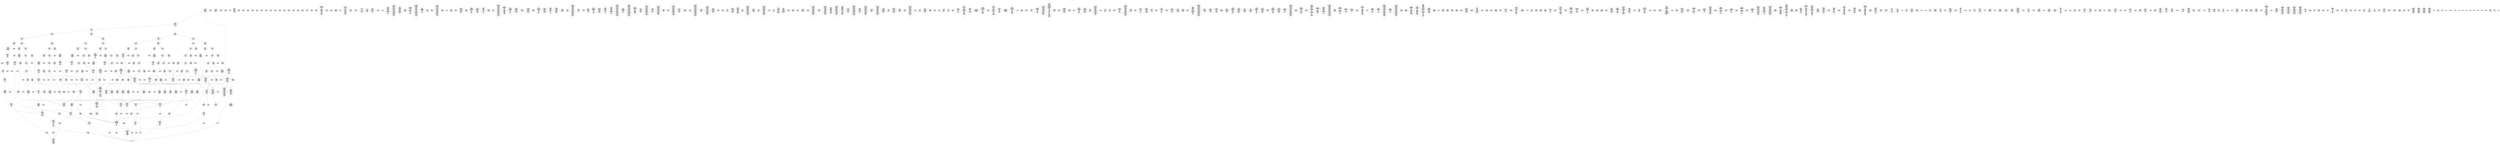 /* Generated by GvGen v.1.0 (https://www.github.com/stricaud/gvgen) */

digraph G {
compound=true;
   node1 [label="[anywhere]"];
   node2 [label="# 0x0
PUSHX Data
PUSHX Data
MSTORE
PUSHX LogicData
CALLDATASIZE
LT
PUSHX Data
JUMPI
"];
   node3 [label="# 0xd
PUSHX Data
CALLDATALOAD
PUSHX BitData
SHR
PUSHX LogicData
GT
PUSHX Data
JUMPI
"];
   node4 [label="# 0x1e
PUSHX LogicData
GT
PUSHX Data
JUMPI
"];
   node5 [label="# 0x29
PUSHX LogicData
GT
PUSHX Data
JUMPI
"];
   node6 [label="# 0x34
PUSHX LogicData
EQ
PUSHX Data
JUMPI
"];
   node7 [label="# 0x3f
PUSHX LogicData
EQ
PUSHX Data
JUMPI
"];
   node8 [label="# 0x4a
PUSHX LogicData
EQ
PUSHX Data
JUMPI
"];
   node9 [label="# 0x55
PUSHX LogicData
EQ
PUSHX Data
JUMPI
"];
   node10 [label="# 0x60
PUSHX LogicData
EQ
PUSHX Data
JUMPI
"];
   node11 [label="# 0x6b
PUSHX LogicData
EQ
PUSHX Data
JUMPI
"];
   node12 [label="# 0x76
PUSHX Data
REVERT
"];
   node13 [label="# 0x7a
JUMPDEST
PUSHX LogicData
EQ
PUSHX Data
JUMPI
"];
   node14 [label="# 0x86
PUSHX LogicData
EQ
PUSHX Data
JUMPI
"];
   node15 [label="# 0x91
PUSHX LogicData
EQ
PUSHX Data
JUMPI
"];
   node16 [label="# 0x9c
PUSHX LogicData
EQ
PUSHX Data
JUMPI
"];
   node17 [label="# 0xa7
PUSHX LogicData
EQ
PUSHX Data
JUMPI
"];
   node18 [label="# 0xb2
PUSHX Data
REVERT
"];
   node19 [label="# 0xb6
JUMPDEST
PUSHX LogicData
GT
PUSHX Data
JUMPI
"];
   node20 [label="# 0xc2
PUSHX LogicData
EQ
PUSHX Data
JUMPI
"];
   node21 [label="# 0xcd
PUSHX LogicData
EQ
PUSHX Data
JUMPI
"];
   node22 [label="# 0xd8
PUSHX LogicData
EQ
PUSHX Data
JUMPI
"];
   node23 [label="# 0xe3
PUSHX LogicData
EQ
PUSHX Data
JUMPI
"];
   node24 [label="# 0xee
PUSHX LogicData
EQ
PUSHX Data
JUMPI
"];
   node25 [label="# 0xf9
PUSHX Data
REVERT
"];
   node26 [label="# 0xfd
JUMPDEST
PUSHX LogicData
EQ
PUSHX Data
JUMPI
"];
   node27 [label="# 0x109
PUSHX LogicData
EQ
PUSHX Data
JUMPI
"];
   node28 [label="# 0x114
PUSHX LogicData
EQ
PUSHX Data
JUMPI
"];
   node29 [label="# 0x11f
PUSHX LogicData
EQ
PUSHX Data
JUMPI
"];
   node30 [label="# 0x12a
PUSHX LogicData
EQ
PUSHX Data
JUMPI
"];
   node31 [label="# 0x135
PUSHX Data
REVERT
"];
   node32 [label="# 0x139
JUMPDEST
PUSHX LogicData
GT
PUSHX Data
JUMPI
"];
   node33 [label="# 0x145
PUSHX LogicData
GT
PUSHX Data
JUMPI
"];
   node34 [label="# 0x150
PUSHX LogicData
EQ
PUSHX Data
JUMPI
"];
   node35 [label="# 0x15b
PUSHX LogicData
EQ
PUSHX Data
JUMPI
"];
   node36 [label="# 0x166
PUSHX LogicData
EQ
PUSHX Data
JUMPI
"];
   node37 [label="# 0x171
PUSHX LogicData
EQ
PUSHX Data
JUMPI
"];
   node38 [label="# 0x17c
PUSHX LogicData
EQ
PUSHX Data
JUMPI
"];
   node39 [label="# 0x187
PUSHX Data
REVERT
"];
   node40 [label="# 0x18b
JUMPDEST
PUSHX LogicData
EQ
PUSHX Data
JUMPI
"];
   node41 [label="# 0x197
PUSHX LogicData
EQ
PUSHX Data
JUMPI
"];
   node42 [label="# 0x1a2
PUSHX LogicData
EQ
PUSHX Data
JUMPI
"];
   node43 [label="# 0x1ad
PUSHX LogicData
EQ
PUSHX Data
JUMPI
"];
   node44 [label="# 0x1b8
PUSHX LogicData
EQ
PUSHX Data
JUMPI
"];
   node45 [label="# 0x1c3
PUSHX Data
REVERT
"];
   node46 [label="# 0x1c7
JUMPDEST
PUSHX LogicData
GT
PUSHX Data
JUMPI
"];
   node47 [label="# 0x1d3
PUSHX LogicData
EQ
PUSHX Data
JUMPI
"];
   node48 [label="# 0x1de
PUSHX LogicData
EQ
PUSHX Data
JUMPI
"];
   node49 [label="# 0x1e9
PUSHX LogicData
EQ
PUSHX Data
JUMPI
"];
   node50 [label="# 0x1f4
PUSHX LogicData
EQ
PUSHX Data
JUMPI
"];
   node51 [label="# 0x1ff
PUSHX LogicData
EQ
PUSHX Data
JUMPI
"];
   node52 [label="# 0x20a
PUSHX Data
REVERT
"];
   node53 [label="# 0x20e
JUMPDEST
PUSHX LogicData
EQ
PUSHX Data
JUMPI
"];
   node54 [label="# 0x21a
PUSHX LogicData
EQ
PUSHX Data
JUMPI
"];
   node55 [label="# 0x225
PUSHX LogicData
EQ
PUSHX Data
JUMPI
"];
   node56 [label="# 0x230
PUSHX LogicData
EQ
PUSHX Data
JUMPI
"];
   node57 [label="# 0x23b
PUSHX LogicData
EQ
PUSHX Data
JUMPI
"];
   node58 [label="# 0x246
JUMPDEST
PUSHX Data
REVERT
"];
   node59 [label="# 0x24b
JUMPDEST
CALLVALUE
ISZERO
PUSHX Data
JUMPI
"];
   node60 [label="# 0x253
PUSHX Data
REVERT
"];
   node61 [label="# 0x257
JUMPDEST
PUSHX Data
PUSHX Data
CALLDATASIZE
PUSHX Data
PUSHX Data
JUMP
"];
   node62 [label="# 0x266
JUMPDEST
PUSHX Data
JUMP
"];
   node63 [label="# 0x26b
JUMPDEST
PUSHX MemData
MLOAD
ISZERO
ISZERO
MSTORE
PUSHX ArithData
ADD
"];
   node64 [label="# 0x277
JUMPDEST
PUSHX MemData
MLOAD
SUB
RETURN
"];
   node65 [label="# 0x280
JUMPDEST
CALLVALUE
ISZERO
PUSHX Data
JUMPI
"];
   node66 [label="# 0x288
PUSHX Data
REVERT
"];
   node67 [label="# 0x28c
JUMPDEST
PUSHX Data
PUSHX Data
JUMP
"];
   node68 [label="# 0x295
JUMPDEST
PUSHX MemData
MLOAD
PUSHX Data
PUSHX Data
JUMP
"];
   node69 [label="# 0x2a2
JUMPDEST
CALLVALUE
ISZERO
PUSHX Data
JUMPI
"];
   node70 [label="# 0x2aa
PUSHX Data
REVERT
"];
   node71 [label="# 0x2ae
JUMPDEST
PUSHX Data
PUSHX Data
CALLDATASIZE
PUSHX Data
PUSHX Data
JUMP
"];
   node72 [label="# 0x2bd
JUMPDEST
PUSHX Data
JUMP
"];
   node73 [label="# 0x2c2
JUMPDEST
PUSHX MemData
MLOAD
PUSHX ArithData
PUSHX BitData
PUSHX BitData
SHL
SUB
AND
MSTORE
PUSHX ArithData
ADD
PUSHX Data
JUMP
"];
   node74 [label="# 0x2da
JUMPDEST
CALLVALUE
ISZERO
PUSHX Data
JUMPI
"];
   node75 [label="# 0x2e2
PUSHX Data
REVERT
"];
   node76 [label="# 0x2e6
JUMPDEST
PUSHX Data
PUSHX Data
CALLDATASIZE
PUSHX Data
PUSHX Data
JUMP
"];
   node77 [label="# 0x2f5
JUMPDEST
PUSHX Data
JUMP
"];
   node78 [label="# 0x2fa
JUMPDEST
STOP
"];
   node79 [label="# 0x2fc
JUMPDEST
CALLVALUE
ISZERO
PUSHX Data
JUMPI
"];
   node80 [label="# 0x304
PUSHX Data
REVERT
"];
   node81 [label="# 0x308
JUMPDEST
PUSHX StorData
SLOAD
"];
   node82 [label="# 0x30d
JUMPDEST
PUSHX MemData
MLOAD
MSTORE
PUSHX ArithData
ADD
PUSHX Data
JUMP
"];
   node83 [label="# 0x31b
JUMPDEST
CALLVALUE
ISZERO
PUSHX Data
JUMPI
"];
   node84 [label="# 0x323
PUSHX Data
REVERT
"];
   node85 [label="# 0x327
JUMPDEST
PUSHX StorData
SLOAD
PUSHX Data
PUSHX Data
DIV
PUSHX BitData
AND
JUMP
"];
   node86 [label="# 0x33a
JUMPDEST
CALLVALUE
ISZERO
PUSHX Data
JUMPI
"];
   node87 [label="# 0x342
PUSHX Data
REVERT
"];
   node88 [label="# 0x346
JUMPDEST
PUSHX Data
PUSHX Data
CALLDATASIZE
PUSHX Data
PUSHX Data
JUMP
"];
   node89 [label="# 0x355
JUMPDEST
PUSHX Data
PUSHX Data
MSTORE
PUSHX Data
MSTORE
PUSHX Data
SHA3
SLOAD
JUMP
"];
   node90 [label="# 0x367
JUMPDEST
CALLVALUE
ISZERO
PUSHX Data
JUMPI
"];
   node91 [label="# 0x36f
PUSHX Data
REVERT
"];
   node92 [label="# 0x373
JUMPDEST
PUSHX Data
PUSHX Data
CALLDATASIZE
PUSHX Data
PUSHX Data
JUMP
"];
   node93 [label="# 0x382
JUMPDEST
PUSHX Data
JUMP
"];
   node94 [label="# 0x387
JUMPDEST
CALLVALUE
ISZERO
PUSHX Data
JUMPI
"];
   node95 [label="# 0x38f
PUSHX Data
REVERT
"];
   node96 [label="# 0x393
JUMPDEST
PUSHX Data
PUSHX Data
CALLDATASIZE
PUSHX Data
PUSHX Data
JUMP
"];
   node97 [label="# 0x3a2
JUMPDEST
PUSHX Data
JUMP
"];
   node98 [label="# 0x3a7
JUMPDEST
CALLVALUE
ISZERO
PUSHX Data
JUMPI
"];
   node99 [label="# 0x3af
PUSHX Data
REVERT
"];
   node100 [label="# 0x3b3
JUMPDEST
PUSHX Data
PUSHX Data
CALLDATASIZE
PUSHX Data
PUSHX Data
JUMP
"];
   node101 [label="# 0x3c2
JUMPDEST
PUSHX Data
JUMP
"];
   node102 [label="# 0x3c7
JUMPDEST
CALLVALUE
ISZERO
PUSHX Data
JUMPI
"];
   node103 [label="# 0x3cf
PUSHX Data
REVERT
"];
   node104 [label="# 0x3d3
JUMPDEST
PUSHX Data
PUSHX Data
CALLDATASIZE
PUSHX Data
PUSHX Data
JUMP
"];
   node105 [label="# 0x3e2
JUMPDEST
PUSHX Data
JUMP
"];
   node106 [label="# 0x3e7
JUMPDEST
CALLVALUE
ISZERO
PUSHX Data
JUMPI
"];
   node107 [label="# 0x3ef
PUSHX Data
REVERT
"];
   node108 [label="# 0x3f3
JUMPDEST
PUSHX Data
PUSHX Data
JUMP
"];
   node109 [label="# 0x3fc
JUMPDEST
CALLVALUE
ISZERO
PUSHX Data
JUMPI
"];
   node110 [label="# 0x404
PUSHX Data
REVERT
"];
   node111 [label="# 0x408
JUMPDEST
PUSHX Data
PUSHX Data
CALLDATASIZE
PUSHX Data
PUSHX Data
JUMP
"];
   node112 [label="# 0x417
JUMPDEST
PUSHX Data
JUMP
"];
   node113 [label="# 0x41c
JUMPDEST
CALLVALUE
ISZERO
PUSHX Data
JUMPI
"];
   node114 [label="# 0x424
PUSHX Data
REVERT
"];
   node115 [label="# 0x428
JUMPDEST
PUSHX Data
PUSHX Data
CALLDATASIZE
PUSHX Data
PUSHX Data
JUMP
"];
   node116 [label="# 0x437
JUMPDEST
PUSHX Data
JUMP
"];
   node117 [label="# 0x43c
JUMPDEST
CALLVALUE
ISZERO
PUSHX Data
JUMPI
"];
   node118 [label="# 0x444
PUSHX Data
REVERT
"];
   node119 [label="# 0x448
JUMPDEST
PUSHX Data
PUSHX Data
CALLDATASIZE
PUSHX Data
PUSHX Data
JUMP
"];
   node120 [label="# 0x457
JUMPDEST
PUSHX Data
JUMP
"];
   node121 [label="# 0x45c
JUMPDEST
CALLVALUE
ISZERO
PUSHX Data
JUMPI
"];
   node122 [label="# 0x464
PUSHX Data
REVERT
"];
   node123 [label="# 0x468
JUMPDEST
PUSHX Data
PUSHX Data
CALLDATASIZE
PUSHX Data
PUSHX Data
JUMP
"];
   node124 [label="# 0x477
JUMPDEST
PUSHX Data
JUMP
"];
   node125 [label="# 0x47c
JUMPDEST
CALLVALUE
ISZERO
PUSHX Data
JUMPI
"];
   node126 [label="# 0x484
PUSHX Data
REVERT
"];
   node127 [label="# 0x488
JUMPDEST
PUSHX Data
PUSHX Data
JUMP
"];
   node128 [label="# 0x491
JUMPDEST
CALLVALUE
ISZERO
PUSHX Data
JUMPI
"];
   node129 [label="# 0x499
PUSHX Data
REVERT
"];
   node130 [label="# 0x49d
JUMPDEST
PUSHX StorData
SLOAD
PUSHX Data
PUSHX Data
DIV
PUSHX BitData
AND
JUMP
"];
   node131 [label="# 0x4b1
JUMPDEST
CALLVALUE
ISZERO
PUSHX Data
JUMPI
"];
   node132 [label="# 0x4b9
PUSHX Data
REVERT
"];
   node133 [label="# 0x4bd
JUMPDEST
PUSHX Data
PUSHX Data
CALLDATASIZE
PUSHX Data
PUSHX Data
JUMP
"];
   node134 [label="# 0x4cc
JUMPDEST
PUSHX Data
JUMP
"];
   node135 [label="# 0x4d1
JUMPDEST
CALLVALUE
ISZERO
PUSHX Data
JUMPI
"];
   node136 [label="# 0x4d9
PUSHX Data
REVERT
"];
   node137 [label="# 0x4dd
JUMPDEST
PUSHX Data
PUSHX Data
CALLDATASIZE
PUSHX Data
PUSHX Data
JUMP
"];
   node138 [label="# 0x4ec
JUMPDEST
PUSHX Data
JUMP
"];
   node139 [label="# 0x4f1
JUMPDEST
CALLVALUE
ISZERO
PUSHX Data
JUMPI
"];
   node140 [label="# 0x4f9
PUSHX Data
REVERT
"];
   node141 [label="# 0x4fd
JUMPDEST
PUSHX Data
PUSHX Data
JUMP
"];
   node142 [label="# 0x506
JUMPDEST
CALLVALUE
ISZERO
PUSHX Data
JUMPI
"];
   node143 [label="# 0x50e
PUSHX Data
REVERT
"];
   node144 [label="# 0x512
JUMPDEST
PUSHX StorData
SLOAD
PUSHX ArithData
PUSHX BitData
PUSHX BitData
SHL
SUB
AND
PUSHX Data
JUMP
"];
   node145 [label="# 0x524
JUMPDEST
PUSHX Data
PUSHX Data
CALLDATASIZE
PUSHX Data
PUSHX Data
JUMP
"];
   node146 [label="# 0x532
JUMPDEST
PUSHX Data
JUMP
"];
   node147 [label="# 0x537
JUMPDEST
PUSHX Data
PUSHX Data
CALLDATASIZE
PUSHX Data
PUSHX Data
JUMP
"];
   node148 [label="# 0x545
JUMPDEST
PUSHX Data
JUMP
"];
   node149 [label="# 0x54a
JUMPDEST
CALLVALUE
ISZERO
PUSHX Data
JUMPI
"];
   node150 [label="# 0x552
PUSHX Data
REVERT
"];
   node151 [label="# 0x556
JUMPDEST
PUSHX Data
PUSHX Data
JUMP
"];
   node152 [label="# 0x55f
JUMPDEST
CALLVALUE
ISZERO
PUSHX Data
JUMPI
"];
   node153 [label="# 0x567
PUSHX Data
REVERT
"];
   node154 [label="# 0x56b
JUMPDEST
PUSHX Data
PUSHX Data
CALLDATASIZE
PUSHX Data
PUSHX Data
JUMP
"];
   node155 [label="# 0x57a
JUMPDEST
PUSHX Data
JUMP
"];
   node156 [label="# 0x57f
JUMPDEST
CALLVALUE
ISZERO
PUSHX Data
JUMPI
"];
   node157 [label="# 0x587
PUSHX Data
REVERT
"];
   node158 [label="# 0x58b
JUMPDEST
PUSHX Data
PUSHX Data
CALLDATASIZE
PUSHX Data
PUSHX Data
JUMP
"];
   node159 [label="# 0x59a
JUMPDEST
PUSHX Data
JUMP
"];
   node160 [label="# 0x59f
JUMPDEST
CALLVALUE
ISZERO
PUSHX Data
JUMPI
"];
   node161 [label="# 0x5a7
PUSHX Data
REVERT
"];
   node162 [label="# 0x5ab
JUMPDEST
PUSHX Data
PUSHX StorData
SLOAD
JUMP
"];
   node163 [label="# 0x5b5
JUMPDEST
CALLVALUE
ISZERO
PUSHX Data
JUMPI
"];
   node164 [label="# 0x5bd
PUSHX Data
REVERT
"];
   node165 [label="# 0x5c1
JUMPDEST
PUSHX StorData
SLOAD
PUSHX Data
PUSHX BitData
AND
JUMP
"];
   node166 [label="# 0x5cf
JUMPDEST
CALLVALUE
ISZERO
PUSHX Data
JUMPI
"];
   node167 [label="# 0x5d7
PUSHX Data
REVERT
"];
   node168 [label="# 0x5db
JUMPDEST
PUSHX Data
PUSHX Data
JUMP
"];
   node169 [label="# 0x5e4
JUMPDEST
CALLVALUE
ISZERO
PUSHX Data
JUMPI
"];
   node170 [label="# 0x5ec
PUSHX Data
REVERT
"];
   node171 [label="# 0x5f0
JUMPDEST
PUSHX Data
PUSHX Data
CALLDATASIZE
PUSHX Data
PUSHX Data
JUMP
"];
   node172 [label="# 0x5ff
JUMPDEST
PUSHX Data
JUMP
"];
   node173 [label="# 0x604
JUMPDEST
CALLVALUE
ISZERO
PUSHX Data
JUMPI
"];
   node174 [label="# 0x60c
PUSHX Data
REVERT
"];
   node175 [label="# 0x610
JUMPDEST
PUSHX Data
PUSHX Data
CALLDATASIZE
PUSHX Data
PUSHX Data
JUMP
"];
   node176 [label="# 0x61f
JUMPDEST
PUSHX Data
JUMP
"];
   node177 [label="# 0x624
JUMPDEST
CALLVALUE
ISZERO
PUSHX Data
JUMPI
"];
   node178 [label="# 0x62c
PUSHX Data
REVERT
"];
   node179 [label="# 0x630
JUMPDEST
PUSHX Data
PUSHX Data
CALLDATASIZE
PUSHX Data
PUSHX Data
JUMP
"];
   node180 [label="# 0x63f
JUMPDEST
PUSHX Data
JUMP
"];
   node181 [label="# 0x644
JUMPDEST
CALLVALUE
ISZERO
PUSHX Data
JUMPI
"];
   node182 [label="# 0x64c
PUSHX Data
REVERT
"];
   node183 [label="# 0x650
JUMPDEST
PUSHX Data
PUSHX Data
JUMP
"];
   node184 [label="# 0x65a
JUMPDEST
CALLVALUE
ISZERO
PUSHX Data
JUMPI
"];
   node185 [label="# 0x662
PUSHX Data
REVERT
"];
   node186 [label="# 0x666
JUMPDEST
PUSHX Data
PUSHX Data
CALLDATASIZE
PUSHX Data
PUSHX Data
JUMP
"];
   node187 [label="# 0x675
JUMPDEST
PUSHX Data
JUMP
"];
   node188 [label="# 0x67a
JUMPDEST
CALLVALUE
ISZERO
PUSHX Data
JUMPI
"];
   node189 [label="# 0x682
PUSHX Data
REVERT
"];
   node190 [label="# 0x686
JUMPDEST
PUSHX Data
PUSHX Data
CALLDATASIZE
PUSHX Data
PUSHX Data
JUMP
"];
   node191 [label="# 0x695
JUMPDEST
PUSHX ArithData
PUSHX BitData
PUSHX BitData
SHL
SUB
AND
PUSHX Data
MSTORE
PUSHX Data
PUSHX Data
MSTORE
PUSHX Data
SHA3
AND
MSTORE
MSTORE
SHA3
SLOAD
PUSHX BitData
AND
JUMP
"];
   node192 [label="# 0x6c3
JUMPDEST
CALLVALUE
ISZERO
PUSHX Data
JUMPI
"];
   node193 [label="# 0x6cb
PUSHX Data
REVERT
"];
   node194 [label="# 0x6cf
JUMPDEST
PUSHX Data
PUSHX StorData
SLOAD
JUMP
"];
   node195 [label="# 0x6d9
JUMPDEST
CALLVALUE
ISZERO
PUSHX Data
JUMPI
"];
   node196 [label="# 0x6e1
PUSHX Data
REVERT
"];
   node197 [label="# 0x6e5
JUMPDEST
PUSHX Data
PUSHX StorData
SLOAD
JUMP
"];
   node198 [label="# 0x6ef
JUMPDEST
CALLVALUE
ISZERO
PUSHX Data
JUMPI
"];
   node199 [label="# 0x6f7
PUSHX Data
REVERT
"];
   node200 [label="# 0x6fb
JUMPDEST
PUSHX Data
PUSHX Data
CALLDATASIZE
PUSHX Data
PUSHX Data
JUMP
"];
   node201 [label="# 0x70a
JUMPDEST
PUSHX Data
JUMP
"];
   node202 [label="# 0x70f
JUMPDEST
CALLVALUE
ISZERO
PUSHX Data
JUMPI
"];
   node203 [label="# 0x717
PUSHX Data
REVERT
"];
   node204 [label="# 0x71b
JUMPDEST
PUSHX Data
PUSHX Data
CALLDATASIZE
PUSHX Data
PUSHX Data
JUMP
"];
   node205 [label="# 0x72a
JUMPDEST
PUSHX Data
JUMP
"];
   node206 [label="# 0x72f
JUMPDEST
PUSHX Data
PUSHX Data
PUSHX Data
JUMP
"];
   node207 [label="# 0x73a
JUMPDEST
JUMP
"];
   node208 [label="# 0x740
JUMPDEST
PUSHX Data
PUSHX StorData
SLOAD
PUSHX Data
PUSHX Data
JUMP
"];
   node209 [label="# 0x74f
JUMPDEST
PUSHX ArithData
ADD
PUSHX ArithData
DIV
MUL
PUSHX ArithData
ADD
PUSHX MemData
MLOAD
ADD
PUSHX Data
MSTORE
MSTORE
PUSHX ArithData
ADD
SLOAD
PUSHX Data
PUSHX Data
JUMP
"];
   node210 [label="# 0x77b
JUMPDEST
ISZERO
PUSHX Data
JUMPI
"];
   node211 [label="# 0x782
PUSHX LogicData
LT
PUSHX Data
JUMPI
"];
   node212 [label="# 0x78a
PUSHX ArithData
SLOAD
DIV
MUL
MSTORE
PUSHX ArithData
ADD
PUSHX Data
JUMP
"];
   node213 [label="# 0x79d
JUMPDEST
ADD
PUSHX Data
MSTORE
PUSHX Data
PUSHX Data
SHA3
"];
   node214 [label="# 0x7ab
JUMPDEST
SLOAD
MSTORE
PUSHX ArithData
ADD
PUSHX ArithData
ADD
GT
PUSHX Data
JUMPI
"];
   node215 [label="# 0x7bf
SUB
PUSHX BitData
AND
ADD
"];
   node216 [label="# 0x7c8
JUMPDEST
JUMP
"];
   node217 [label="# 0x7d2
JUMPDEST
PUSHX Data
MSTORE
PUSHX Data
PUSHX Data
MSTORE
PUSHX Data
SHA3
SLOAD
PUSHX ArithData
PUSHX BitData
PUSHX BitData
SHL
SUB
AND
PUSHX Data
JUMPI
"];
   node218 [label="# 0x7ef
PUSHX MemData
MLOAD
PUSHX BitData
PUSHX BitData
SHL
MSTORE
PUSHX Data
PUSHX ArithData
ADD
MSTORE
PUSHX Data
PUSHX ArithData
ADD
MSTORE
PUSHX Data
PUSHX ArithData
ADD
MSTORE
PUSHX BitData
PUSHX BitData
SHL
PUSHX ArithData
ADD
MSTORE
PUSHX ArithData
ADD
"];
   node219 [label="# 0x847
JUMPDEST
PUSHX MemData
MLOAD
SUB
REVERT
"];
   node220 [label="# 0x850
JUMPDEST
PUSHX Data
MSTORE
PUSHX Data
PUSHX Data
MSTORE
PUSHX Data
SHA3
SLOAD
PUSHX ArithData
PUSHX BitData
PUSHX BitData
SHL
SUB
AND
JUMP
"];
   node221 [label="# 0x86c
JUMPDEST
PUSHX Data
PUSHX Data
PUSHX Data
JUMP
"];
   node222 [label="# 0x877
JUMPDEST
PUSHX ArithData
PUSHX BitData
PUSHX BitData
SHL
SUB
AND
PUSHX ArithData
PUSHX BitData
PUSHX BitData
SHL
SUB
AND
EQ
ISZERO
PUSHX Data
JUMPI
"];
   node223 [label="# 0x894
PUSHX MemData
MLOAD
PUSHX BitData
PUSHX BitData
SHL
MSTORE
PUSHX Data
PUSHX ArithData
ADD
MSTORE
PUSHX Data
PUSHX ArithData
ADD
MSTORE
PUSHX Data
PUSHX ArithData
ADD
MSTORE
PUSHX BitData
PUSHX BitData
SHL
PUSHX ArithData
ADD
MSTORE
PUSHX ArithData
ADD
PUSHX Data
JUMP
"];
   node224 [label="# 0x8e5
JUMPDEST
CALLER
PUSHX ArithData
PUSHX BitData
PUSHX BitData
SHL
SUB
AND
EQ
PUSHX Data
JUMPI
"];
   node225 [label="# 0x8f7
PUSHX Data
CALLER
PUSHX Data
JUMP
"];
   node226 [label="# 0x901
JUMPDEST
PUSHX Data
JUMPI
"];
   node227 [label="# 0x906
PUSHX MemData
MLOAD
PUSHX BitData
PUSHX BitData
SHL
MSTORE
PUSHX Data
PUSHX ArithData
ADD
MSTORE
PUSHX Data
PUSHX ArithData
ADD
MSTORE
PUSHX Data
PUSHX ArithData
ADD
MSTORE
PUSHX Data
PUSHX ArithData
ADD
MSTORE
PUSHX ArithData
ADD
PUSHX Data
JUMP
"];
   node228 [label="# 0x973
JUMPDEST
PUSHX Data
PUSHX Data
JUMP
"];
   node229 [label="# 0x97d
JUMPDEST
JUMP
"];
   node230 [label="# 0x982
JUMPDEST
PUSHX Data
CALLER
PUSHX Data
JUMP
"];
   node231 [label="# 0x98c
JUMPDEST
PUSHX Data
JUMPI
"];
   node232 [label="# 0x991
PUSHX MemData
MLOAD
PUSHX BitData
PUSHX BitData
SHL
MSTORE
PUSHX ArithData
ADD
PUSHX Data
PUSHX Data
JUMP
"];
   node233 [label="# 0x9a8
JUMPDEST
PUSHX Data
PUSHX Data
JUMP
"];
   node234 [label="# 0x9b3
JUMPDEST
PUSHX StorData
SLOAD
PUSHX ArithData
PUSHX BitData
PUSHX BitData
SHL
SUB
AND
CALLER
EQ
PUSHX Data
JUMPI
"];
   node235 [label="# 0x9c6
PUSHX MemData
MLOAD
PUSHX BitData
PUSHX BitData
SHL
MSTORE
PUSHX ArithData
ADD
PUSHX Data
PUSHX Data
JUMP
"];
   node236 [label="# 0x9dd
JUMPDEST
PUSHX StorData
SLOAD
ISZERO
ISZERO
PUSHX ArithData
MUL
PUSHX BitData
NOT
AND
OR
SSTORE
JUMP
"];
   node237 [label="# 0x9f7
JUMPDEST
PUSHX Data
PUSHX Data
PUSHX Data
JUMP
"];
   node238 [label="# 0xa02
JUMPDEST
LT
PUSHX Data
JUMPI
"];
   node239 [label="# 0xa09
PUSHX MemData
MLOAD
PUSHX BitData
PUSHX BitData
SHL
MSTORE
PUSHX Data
PUSHX ArithData
ADD
MSTORE
PUSHX Data
PUSHX ArithData
ADD
MSTORE
PUSHX Data
PUSHX ArithData
ADD
MSTORE
PUSHX BitData
PUSHX BitData
SHL
PUSHX ArithData
ADD
MSTORE
PUSHX ArithData
ADD
PUSHX Data
JUMP
"];
   node240 [label="# 0xa64
JUMPDEST
PUSHX ArithData
PUSHX BitData
PUSHX BitData
SHL
SUB
AND
PUSHX Data
MSTORE
PUSHX Data
PUSHX Data
MSTORE
PUSHX Data
SHA3
MSTORE
MSTORE
SHA3
SLOAD
JUMP
"];
   node241 [label="# 0xa8d
JUMPDEST
PUSHX StorData
SLOAD
PUSHX ArithData
PUSHX BitData
PUSHX BitData
SHL
SUB
AND
CALLER
EQ
PUSHX Data
JUMPI
"];
   node242 [label="# 0xaa0
PUSHX MemData
MLOAD
PUSHX BitData
PUSHX BitData
SHL
MSTORE
PUSHX ArithData
ADD
PUSHX Data
PUSHX Data
JUMP
"];
   node243 [label="# 0xab7
JUMPDEST
PUSHX LogicData
LT
PUSHX Data
JUMPI
"];
   node244 [label="# 0xac1
PUSHX MemData
MLOAD
PUSHX BitData
PUSHX BitData
SHL
MSTORE
PUSHX ArithData
ADD
PUSHX Data
PUSHX Data
JUMP
"];
   node245 [label="# 0xad8
JUMPDEST
PUSHX Data
PUSHX Data
JUMP
"];
   node246 [label="# 0xae2
JUMPDEST
JUMP
"];
   node247 [label="# 0xae6
JUMPDEST
PUSHX StorData
SLOAD
PUSHX ArithData
PUSHX BitData
PUSHX BitData
SHL
SUB
AND
CALLER
EQ
PUSHX Data
JUMPI
"];
   node248 [label="# 0xaf9
PUSHX MemData
MLOAD
PUSHX BitData
PUSHX BitData
SHL
MSTORE
PUSHX ArithData
ADD
PUSHX Data
PUSHX Data
JUMP
"];
   node249 [label="# 0xb10
JUMPDEST
SELFBALANCE
PUSHX Data
JUMPI
"];
   node250 [label="# 0xb17
PUSHX MemData
MLOAD
PUSHX BitData
PUSHX BitData
SHL
MSTORE
PUSHX Data
PUSHX ArithData
ADD
MSTORE
PUSHX ArithData
ADD
MSTORE
PUSHX Data
PUSHX ArithData
ADD
MSTORE
PUSHX ArithData
ADD
PUSHX Data
JUMP
"];
   node251 [label="# 0xb5e
JUMPDEST
PUSHX MemData
MLOAD
PUSHX Data
ISZERO
PUSHX ArithData
MUL
PUSHX Data
CALL
ISZERO
ISZERO
PUSHX Data
JUMPI
"];
   node252 [label="# 0xb96
RETURNDATASIZE
PUSHX Data
RETURNDATACOPY
RETURNDATASIZE
PUSHX Data
REVERT
"];
   node253 [label="# 0xb9f
JUMPDEST
PUSHX StorData
SLOAD
PUSHX ArithData
PUSHX BitData
PUSHX BitData
SHL
SUB
AND
CALLER
EQ
PUSHX Data
JUMPI
"];
   node254 [label="# 0xbb2
PUSHX MemData
MLOAD
PUSHX BitData
PUSHX BitData
SHL
MSTORE
PUSHX ArithData
ADD
PUSHX Data
PUSHX Data
JUMP
"];
   node255 [label="# 0xbc9
JUMPDEST
PUSHX StorData
SLOAD
ISZERO
ISZERO
PUSHX ArithData
MUL
PUSHX BitData
NOT
AND
OR
SSTORE
JUMP
"];
   node256 [label="# 0xbe5
JUMPDEST
PUSHX Data
PUSHX MemData
MLOAD
PUSHX ArithData
ADD
PUSHX Data
MSTORE
PUSHX Data
MSTORE
PUSHX Data
JUMP
"];
   node257 [label="# 0xc00
JUMPDEST
PUSHX Data
PUSHX Data
PUSHX StorData
SLOAD
JUMP
"];
   node258 [label="# 0xc0b
JUMPDEST
LT
PUSHX Data
JUMPI
"];
   node259 [label="# 0xc12
PUSHX MemData
MLOAD
PUSHX BitData
PUSHX BitData
SHL
MSTORE
PUSHX Data
PUSHX ArithData
ADD
MSTORE
PUSHX Data
PUSHX ArithData
ADD
MSTORE
PUSHX Data
PUSHX ArithData
ADD
MSTORE
PUSHX BitData
PUSHX BitData
SHL
PUSHX ArithData
ADD
MSTORE
PUSHX ArithData
ADD
PUSHX Data
JUMP
"];
   node260 [label="# 0xc6e
JUMPDEST
PUSHX StorData
SLOAD
LT
PUSHX Data
JUMPI
"];
   node261 [label="# 0xc7a
PUSHX Data
PUSHX Data
JUMP
"];
   node262 [label="# 0xc81
JUMPDEST
PUSHX Data
MSTORE
PUSHX Data
PUSHX Data
SHA3
ADD
SLOAD
JUMP
"];
   node263 [label="# 0xc93
JUMPDEST
PUSHX StorData
SLOAD
PUSHX ArithData
PUSHX BitData
PUSHX BitData
SHL
SUB
AND
CALLER
EQ
PUSHX Data
JUMPI
"];
   node264 [label="# 0xca6
PUSHX MemData
MLOAD
PUSHX BitData
PUSHX BitData
SHL
MSTORE
PUSHX ArithData
ADD
PUSHX Data
PUSHX Data
JUMP
"];
   node265 [label="# 0xcbd
JUMPDEST
PUSHX StorData
SLOAD
ISZERO
ISZERO
PUSHX ArithData
MUL
PUSHX BitData
NOT
AND
OR
SSTORE
JUMP
"];
   node266 [label="# 0xcdb
JUMPDEST
PUSHX StorData
SLOAD
PUSHX ArithData
PUSHX BitData
PUSHX BitData
SHL
SUB
AND
CALLER
EQ
PUSHX Data
JUMPI
"];
   node267 [label="# 0xcee
PUSHX MemData
MLOAD
PUSHX BitData
PUSHX BitData
SHL
MSTORE
PUSHX ArithData
ADD
PUSHX Data
PUSHX Data
JUMP
"];
   node268 [label="# 0xd05
JUMPDEST
PUSHX StorData
SLOAD
PUSHX BitData
NOT
AND
PUSHX BitData
OR
SSTORE
JUMP
"];
   node269 [label="# 0xd14
JUMPDEST
PUSHX Data
MSTORE
PUSHX Data
PUSHX Data
MSTORE
PUSHX Data
SHA3
SLOAD
PUSHX ArithData
PUSHX BitData
PUSHX BitData
SHL
SUB
AND
PUSHX Data
JUMPI
"];
   node270 [label="# 0xd32
PUSHX MemData
MLOAD
PUSHX BitData
PUSHX BitData
SHL
MSTORE
PUSHX Data
PUSHX ArithData
ADD
MSTORE
PUSHX Data
PUSHX ArithData
ADD
MSTORE
PUSHX Data
PUSHX ArithData
ADD
MSTORE
PUSHX BitData
PUSHX BitData
SHL
PUSHX ArithData
ADD
MSTORE
PUSHX ArithData
ADD
PUSHX Data
JUMP
"];
   node271 [label="# 0xd8b
JUMPDEST
PUSHX Data
PUSHX ArithData
PUSHX BitData
PUSHX BitData
SHL
SUB
AND
PUSHX Data
JUMPI
"];
   node272 [label="# 0xd9c
PUSHX MemData
MLOAD
PUSHX BitData
PUSHX BitData
SHL
MSTORE
PUSHX Data
PUSHX ArithData
ADD
MSTORE
PUSHX Data
PUSHX ArithData
ADD
MSTORE
PUSHX Data
PUSHX ArithData
ADD
MSTORE
PUSHX BitData
PUSHX BitData
SHL
PUSHX ArithData
ADD
MSTORE
PUSHX ArithData
ADD
PUSHX Data
JUMP
"];
   node273 [label="# 0xdf6
JUMPDEST
PUSHX ArithData
PUSHX BitData
PUSHX BitData
SHL
SUB
AND
PUSHX Data
MSTORE
PUSHX Data
PUSHX Data
MSTORE
PUSHX Data
SHA3
SLOAD
JUMP
"];
   node274 [label="# 0xe12
JUMPDEST
PUSHX StorData
SLOAD
PUSHX ArithData
PUSHX BitData
PUSHX BitData
SHL
SUB
AND
CALLER
EQ
PUSHX Data
JUMPI
"];
   node275 [label="# 0xe25
PUSHX MemData
MLOAD
PUSHX BitData
PUSHX BitData
SHL
MSTORE
PUSHX ArithData
ADD
PUSHX Data
PUSHX Data
JUMP
"];
   node276 [label="# 0xe3c
JUMPDEST
PUSHX Data
PUSHX Data
PUSHX Data
JUMP
"];
   node277 [label="# 0xe46
JUMPDEST
JUMP
"];
   node278 [label="# 0xe48
JUMPDEST
PUSHX StorData
SLOAD
PUSHX Data
DIV
PUSHX BitData
AND
PUSHX Data
JUMPI
"];
   node279 [label="# 0xe58
PUSHX MemData
MLOAD
PUSHX BitData
PUSHX BitData
SHL
MSTORE
PUSHX Data
PUSHX ArithData
ADD
MSTORE
PUSHX Data
PUSHX ArithData
ADD
MSTORE
PUSHX BitData
PUSHX BitData
SHL
PUSHX ArithData
ADD
MSTORE
PUSHX ArithData
ADD
PUSHX Data
JUMP
"];
   node280 [label="# 0xe94
JUMPDEST
PUSHX StorData
SLOAD
PUSHX Data
DIV
PUSHX BitData
AND
PUSHX Data
JUMPI
"];
   node281 [label="# 0xea5
PUSHX MemData
MLOAD
PUSHX BitData
PUSHX BitData
SHL
MSTORE
PUSHX Data
PUSHX ArithData
ADD
MSTORE
PUSHX Data
PUSHX ArithData
ADD
MSTORE
PUSHX Data
PUSHX ArithData
ADD
MSTORE
PUSHX ArithData
ADD
PUSHX Data
JUMP
"];
   node282 [label="# 0xeec
JUMPDEST
PUSHX Data
CALLER
PUSHX Data
JUMP
"];
   node283 [label="# 0xef6
JUMPDEST
PUSHX Data
JUMPI
"];
   node284 [label="# 0xefb
PUSHX MemData
MLOAD
PUSHX BitData
PUSHX BitData
SHL
MSTORE
PUSHX Data
PUSHX ArithData
ADD
MSTORE
PUSHX Data
PUSHX ArithData
ADD
MSTORE
PUSHX BitData
PUSHX BitData
SHL
PUSHX ArithData
ADD
MSTORE
PUSHX ArithData
ADD
PUSHX Data
JUMP
"];
   node285 [label="# 0xf34
JUMPDEST
PUSHX StorData
SLOAD
PUSHX Data
DIV
PUSHX BitData
AND
PUSHX Data
JUMPI
"];
   node286 [label="# 0xf46
PUSHX Data
PUSHX Data
PUSHX StorData
SLOAD
JUMP
"];
   node287 [label="# 0xf51
JUMPDEST
LT
PUSHX Data
JUMPI
"];
   node288 [label="# 0xf57
PUSHX MemData
MLOAD
PUSHX BitData
PUSHX BitData
SHL
MSTORE
PUSHX Data
PUSHX ArithData
ADD
MSTORE
PUSHX Data
PUSHX ArithData
ADD
MSTORE
PUSHX Data
PUSHX ArithData
ADD
MSTORE
PUSHX BitData
PUSHX BitData
SHL
PUSHX ArithData
ADD
MSTORE
PUSHX ArithData
ADD
PUSHX Data
JUMP
"];
   node289 [label="# 0xfa9
JUMPDEST
PUSHX LogicData
GT
ISZERO
PUSHX Data
JUMPI
"];
   node290 [label="# 0xfb3
PUSHX MemData
MLOAD
PUSHX BitData
PUSHX BitData
SHL
MSTORE
PUSHX Data
PUSHX ArithData
ADD
MSTORE
PUSHX ArithData
ADD
MSTORE
PUSHX Data
PUSHX ArithData
ADD
MSTORE
PUSHX ArithData
ADD
PUSHX Data
JUMP
"];
   node291 [label="# 0xffa
JUMPDEST
PUSHX Data
PUSHX Data
PUSHX StorData
SLOAD
PUSHX Data
PUSHX Data
PUSHX StorData
SLOAD
JUMP
"];
   node292 [label="# 0x1010
JUMPDEST
PUSHX Data
JUMP
"];
   node293 [label="# 0x1016
JUMPDEST
PUSHX Data
JUMP
"];
   node294 [label="# 0x101c
JUMPDEST
GT
ISZERO
PUSHX Data
JUMPI
"];
   node295 [label="# 0x1023
PUSHX MemData
MLOAD
PUSHX BitData
PUSHX BitData
SHL
MSTORE
PUSHX ArithData
ADD
PUSHX Data
PUSHX Data
JUMP
"];
   node296 [label="# 0x103a
JUMPDEST
CALLER
PUSHX Data
MSTORE
PUSHX Data
PUSHX Data
MSTORE
PUSHX Data
SHA3
SLOAD
PUSHX Data
PUSHX Data
PUSHX Data
JUMP
"];
   node297 [label="# 0x1057
JUMPDEST
GT
ISZERO
PUSHX Data
JUMPI
"];
   node298 [label="# 0x105e
PUSHX MemData
MLOAD
PUSHX BitData
PUSHX BitData
SHL
MSTORE
PUSHX Data
PUSHX ArithData
ADD
MSTORE
PUSHX Data
PUSHX ArithData
ADD
MSTORE
PUSHX Data
PUSHX ArithData
ADD
MSTORE
PUSHX ArithData
ADD
PUSHX Data
JUMP
"];
   node299 [label="# 0x10a5
JUMPDEST
PUSHX StorData
SLOAD
CALLVALUE
PUSHX Data
PUSHX Data
JUMP
"];
   node300 [label="# 0x10b4
JUMPDEST
EQ
PUSHX Data
JUMPI
"];
   node301 [label="# 0x10ba
PUSHX MemData
MLOAD
PUSHX BitData
PUSHX BitData
SHL
MSTORE
PUSHX Data
PUSHX ArithData
ADD
MSTORE
PUSHX Data
PUSHX ArithData
ADD
MSTORE
PUSHX Data
PUSHX ArithData
ADD
MSTORE
PUSHX ArithData
ADD
PUSHX Data
JUMP
"];
   node302 [label="# 0x1101
JUMPDEST
PUSHX Data
"];
   node303 [label="# 0x1104
JUMPDEST
LT
ISZERO
PUSHX Data
JUMPI
"];
   node304 [label="# 0x110d
CALLER
PUSHX Data
MSTORE
PUSHX Data
PUSHX Data
MSTORE
PUSHX Data
SHA3
SLOAD
PUSHX Data
PUSHX Data
PUSHX Data
JUMP
"];
   node305 [label="# 0x112c
JUMPDEST
SSTORE
PUSHX Data
CALLER
PUSHX Data
PUSHX StorData
SLOAD
PUSHX Data
PUSHX StorData
SLOAD
JUMP
"];
   node306 [label="# 0x1146
JUMPDEST
PUSHX Data
JUMP
"];
   node307 [label="# 0x114b
JUMPDEST
PUSHX Data
PUSHX Data
JUMP
"];
   node308 [label="# 0x1155
JUMPDEST
PUSHX Data
JUMP
"];
   node309 [label="# 0x115d
JUMPDEST
PUSHX Data
PUSHX Data
PUSHX StorData
SLOAD
JUMP
"];
   node310 [label="# 0x1169
JUMPDEST
LT
PUSHX Data
JUMPI
"];
   node311 [label="# 0x116f
PUSHX MemData
MLOAD
PUSHX BitData
PUSHX BitData
SHL
MSTORE
PUSHX Data
PUSHX ArithData
ADD
MSTORE
PUSHX Data
PUSHX ArithData
ADD
MSTORE
PUSHX Data
PUSHX ArithData
ADD
MSTORE
PUSHX ArithData
ADD
PUSHX Data
JUMP
"];
   node312 [label="# 0x11b6
JUMPDEST
PUSHX LogicData
EQ
PUSHX Data
JUMPI
"];
   node313 [label="# 0x11bf
PUSHX MemData
MLOAD
PUSHX BitData
PUSHX BitData
SHL
MSTORE
PUSHX Data
PUSHX ArithData
ADD
MSTORE
PUSHX ArithData
ADD
MSTORE
PUSHX Data
PUSHX ArithData
ADD
MSTORE
PUSHX ArithData
ADD
PUSHX Data
JUMP
"];
   node314 [label="# 0x1206
JUMPDEST
CALLER
PUSHX Data
MSTORE
PUSHX Data
PUSHX Data
MSTORE
PUSHX Data
SHA3
SLOAD
PUSHX BitData
AND
ISZERO
PUSHX Data
JUMPI
"];
   node315 [label="# 0x121f
PUSHX MemData
MLOAD
PUSHX BitData
PUSHX BitData
SHL
MSTORE
PUSHX Data
PUSHX ArithData
ADD
MSTORE
PUSHX Data
PUSHX ArithData
ADD
MSTORE
PUSHX Data
PUSHX ArithData
ADD
MSTORE
PUSHX ArithData
ADD
PUSHX Data
JUMP
"];
   node316 [label="# 0x1266
JUMPDEST
CALLER
PUSHX Data
MSTORE
PUSHX Data
PUSHX Data
MSTORE
PUSHX Data
SHA3
SLOAD
PUSHX BitData
NOT
AND
PUSHX BitData
OR
SSTORE
PUSHX Data
PUSHX Data
PUSHX StorData
SLOAD
JUMP
"];
   node317 [label="# 0x128d
JUMPDEST
PUSHX StorData
SLOAD
PUSHX Data
DIV
PUSHX BitData
AND
PUSHX Data
JUMPI
"];
   node318 [label="# 0x129d
PUSHX MemData
MLOAD
PUSHX BitData
PUSHX BitData
SHL
MSTORE
PUSHX Data
PUSHX ArithData
ADD
MSTORE
PUSHX Data
PUSHX ArithData
ADD
MSTORE
PUSHX BitData
PUSHX BitData
SHL
PUSHX ArithData
ADD
MSTORE
PUSHX ArithData
ADD
PUSHX Data
JUMP
"];
   node319 [label="# 0x12dd
JUMPDEST
PUSHX StorData
SLOAD
PUSHX Data
DIV
PUSHX BitData
AND
ISZERO
PUSHX Data
JUMPI
"];
   node320 [label="# 0x12ef
PUSHX MemData
MLOAD
PUSHX BitData
PUSHX BitData
SHL
MSTORE
PUSHX Data
PUSHX ArithData
ADD
MSTORE
PUSHX Data
PUSHX ArithData
ADD
MSTORE
PUSHX Data
PUSHX ArithData
ADD
MSTORE
PUSHX ArithData
ADD
PUSHX Data
JUMP
"];
   node321 [label="# 0x1336
JUMPDEST
PUSHX LogicData
GT
ISZERO
PUSHX Data
JUMPI
"];
   node322 [label="# 0x1340
PUSHX MemData
MLOAD
PUSHX BitData
PUSHX BitData
SHL
MSTORE
PUSHX Data
PUSHX ArithData
ADD
MSTORE
PUSHX Data
PUSHX ArithData
ADD
MSTORE
PUSHX Data
PUSHX ArithData
ADD
MSTORE
PUSHX ArithData
ADD
PUSHX Data
JUMP
"];
   node323 [label="# 0x1387
JUMPDEST
PUSHX Data
PUSHX Data
PUSHX StorData
SLOAD
PUSHX Data
PUSHX Data
PUSHX StorData
SLOAD
JUMP
"];
   node324 [label="# 0x139d
JUMPDEST
GT
ISZERO
PUSHX Data
JUMPI
"];
   node325 [label="# 0x13a4
PUSHX MemData
MLOAD
PUSHX BitData
PUSHX BitData
SHL
MSTORE
PUSHX ArithData
ADD
PUSHX Data
PUSHX Data
JUMP
"];
   node326 [label="# 0x13bb
JUMPDEST
PUSHX StorData
SLOAD
CALLVALUE
PUSHX Data
PUSHX Data
JUMP
"];
   node327 [label="# 0x13ca
JUMPDEST
EQ
PUSHX Data
JUMPI
"];
   node328 [label="# 0x13d0
PUSHX MemData
MLOAD
PUSHX BitData
PUSHX BitData
SHL
MSTORE
PUSHX Data
PUSHX ArithData
ADD
MSTORE
PUSHX Data
PUSHX ArithData
ADD
MSTORE
PUSHX Data
PUSHX ArithData
ADD
MSTORE
PUSHX ArithData
ADD
PUSHX Data
JUMP
"];
   node329 [label="# 0x1417
JUMPDEST
PUSHX Data
"];
   node330 [label="# 0x141a
JUMPDEST
LT
ISZERO
PUSHX Data
JUMPI
"];
   node331 [label="# 0x1423
PUSHX Data
CALLER
PUSHX Data
PUSHX StorData
SLOAD
PUSHX Data
PUSHX StorData
SLOAD
JUMP
"];
   node332 [label="# 0x1435
JUMPDEST
PUSHX Data
PUSHX Data
JUMP
"];
   node333 [label="# 0x143f
JUMPDEST
PUSHX Data
JUMP
"];
   node334 [label="# 0x1447
JUMPDEST
PUSHX Data
PUSHX StorData
SLOAD
PUSHX Data
PUSHX Data
JUMP
"];
   node335 [label="# 0x1456
JUMPDEST
PUSHX Data
"];
   node336 [label="# 0x145b
JUMPDEST
MLOAD
LT
ISZERO
PUSHX Data
JUMPI
"];
   node337 [label="# 0x1465
PUSHX Data
MLOAD
LT
PUSHX Data
JUMPI
"];
   node338 [label="# 0x1471
PUSHX Data
PUSHX Data
JUMP
"];
   node339 [label="# 0x1478
JUMPDEST
PUSHX ArithData
MUL
PUSHX ArithData
ADD
ADD
MLOAD
GT
PUSHX Data
JUMPI
"];
   node340 [label="# 0x148a
PUSHX Data
MLOAD
PUSHX ArithData
ADD
MSTORE
ADD
MSTORE
PUSHX Data
PUSHX ArithData
ADD
PUSHX MemData
MLOAD
PUSHX BitData
NOT
SUB
ADD
MSTORE
MSTORE
PUSHX Data
PUSHX Data
JUMP
"];
   node341 [label="# 0x14ba
JUMPDEST
PUSHX Data
PUSHX MemData
MLOAD
SUB
GAS
STATICCALL
ISZERO
ISZERO
PUSHX Data
JUMPI
"];
   node342 [label="# 0x14ce
RETURNDATASIZE
PUSHX Data
RETURNDATACOPY
RETURNDATASIZE
PUSHX Data
REVERT
"];
   node343 [label="# 0x14d7
JUMPDEST
PUSHX MemData
MLOAD
RETURNDATASIZE
PUSHX BitData
NOT
PUSHX ArithData
ADD
AND
ADD
PUSHX Data
MSTORE
ADD
PUSHX Data
PUSHX Data
JUMP
"];
   node344 [label="# 0x14fa
JUMPDEST
PUSHX Data
JUMP
"];
   node345 [label="# 0x1501
JUMPDEST
PUSHX Data
MLOAD
PUSHX ArithData
ADD
MSTORE
ADD
MSTORE
PUSHX Data
PUSHX ArithData
ADD
PUSHX MemData
MLOAD
PUSHX BitData
NOT
SUB
ADD
MSTORE
MSTORE
PUSHX Data
PUSHX Data
JUMP
"];
   node346 [label="# 0x1532
JUMPDEST
PUSHX Data
PUSHX MemData
MLOAD
SUB
GAS
STATICCALL
ISZERO
ISZERO
PUSHX Data
JUMPI
"];
   node347 [label="# 0x1546
RETURNDATASIZE
PUSHX Data
RETURNDATACOPY
RETURNDATASIZE
PUSHX Data
REVERT
"];
   node348 [label="# 0x154f
JUMPDEST
PUSHX MemData
MLOAD
RETURNDATASIZE
PUSHX BitData
NOT
PUSHX ArithData
ADD
AND
ADD
PUSHX Data
MSTORE
ADD
PUSHX Data
PUSHX Data
JUMP
"];
   node349 [label="# 0x1572
JUMPDEST
"];
   node350 [label="# 0x1575
JUMPDEST
PUSHX Data
PUSHX Data
JUMP
"];
   node351 [label="# 0x1580
JUMPDEST
PUSHX Data
JUMP
"];
   node352 [label="# 0x1588
JUMPDEST
PUSHX StorData
SLOAD
EQ
JUMP
"];
   node353 [label="# 0x1594
JUMPDEST
PUSHX ArithData
PUSHX BitData
PUSHX BitData
SHL
SUB
AND
CALLER
EQ
ISZERO
PUSHX Data
JUMPI
"];
   node354 [label="# 0x15a6
PUSHX MemData
MLOAD
PUSHX BitData
PUSHX BitData
SHL
MSTORE
PUSHX Data
PUSHX ArithData
ADD
MSTORE
PUSHX Data
PUSHX ArithData
ADD
MSTORE
PUSHX Data
PUSHX ArithData
ADD
MSTORE
PUSHX ArithData
ADD
PUSHX Data
JUMP
"];
   node355 [label="# 0x15ed
JUMPDEST
CALLER
PUSHX Data
MSTORE
PUSHX Data
PUSHX ArithData
MSTORE
PUSHX MemData
SHA3
PUSHX ArithData
PUSHX BitData
PUSHX BitData
SHL
SUB
AND
MSTORE
MSTORE
SHA3
SLOAD
PUSHX BitData
NOT
AND
ISZERO
ISZERO
OR
SSTORE
MLOAD
MSTORE
PUSHX Data
ADD
PUSHX MemData
MLOAD
SUB
LOGX
JUMP
"];
   node356 [label="# 0x1659
JUMPDEST
PUSHX Data
CALLER
PUSHX Data
JUMP
"];
   node357 [label="# 0x1663
JUMPDEST
PUSHX Data
JUMPI
"];
   node358 [label="# 0x1668
PUSHX MemData
MLOAD
PUSHX BitData
PUSHX BitData
SHL
MSTORE
PUSHX ArithData
ADD
PUSHX Data
PUSHX Data
JUMP
"];
   node359 [label="# 0x167f
JUMPDEST
PUSHX Data
PUSHX Data
JUMP
"];
   node360 [label="# 0x168b
JUMPDEST
JUMP
"];
   node361 [label="# 0x1691
JUMPDEST
PUSHX StorData
SLOAD
PUSHX ArithData
PUSHX BitData
PUSHX BitData
SHL
SUB
AND
CALLER
EQ
PUSHX Data
JUMPI
"];
   node362 [label="# 0x16a4
PUSHX MemData
MLOAD
PUSHX BitData
PUSHX BitData
SHL
MSTORE
PUSHX ArithData
ADD
PUSHX Data
PUSHX Data
JUMP
"];
   node363 [label="# 0x16bb
JUMPDEST
MLOAD
MLOAD
EQ
PUSHX Data
JUMPI
"];
   node364 [label="# 0x16c5
PUSHX MemData
MLOAD
PUSHX BitData
PUSHX BitData
SHL
MSTORE
PUSHX Data
PUSHX ArithData
ADD
MSTORE
PUSHX Data
PUSHX ArithData
ADD
MSTORE
PUSHX Data
PUSHX ArithData
ADD
MSTORE
PUSHX ArithData
ADD
PUSHX Data
JUMP
"];
   node365 [label="# 0x170c
JUMPDEST
PUSHX Data
"];
   node366 [label="# 0x170f
JUMPDEST
MLOAD
LT
ISZERO
PUSHX Data
JUMPI
"];
   node367 [label="# 0x1719
PUSHX Data
MLOAD
LT
PUSHX Data
JUMPI
"];
   node368 [label="# 0x1726
PUSHX Data
PUSHX Data
JUMP
"];
   node369 [label="# 0x172d
JUMPDEST
PUSHX ArithData
MUL
PUSHX ArithData
ADD
ADD
MLOAD
LT
ISZERO
PUSHX Data
JUMPI
"];
   node370 [label="# 0x173c
PUSHX MemData
MLOAD
PUSHX BitData
PUSHX BitData
SHL
MSTORE
PUSHX Data
PUSHX ArithData
ADD
MSTORE
PUSHX Data
PUSHX ArithData
ADD
MSTORE
PUSHX Data
PUSHX ArithData
ADD
MSTORE
PUSHX Data
PUSHX ArithData
ADD
MSTORE
PUSHX ArithData
ADD
PUSHX Data
JUMP
"];
   node371 [label="# 0x17a9
JUMPDEST
PUSHX Data
MLOAD
LT
PUSHX Data
JUMPI
"];
   node372 [label="# 0x17b7
PUSHX Data
PUSHX Data
JUMP
"];
   node373 [label="# 0x17be
JUMPDEST
PUSHX ArithData
MUL
PUSHX ArithData
ADD
ADD
MLOAD
LT
PUSHX Data
JUMPI
"];
   node374 [label="# 0x17cc
PUSHX MemData
MLOAD
PUSHX BitData
PUSHX BitData
SHL
MSTORE
PUSHX ArithData
ADD
PUSHX Data
PUSHX Data
JUMP
"];
   node375 [label="# 0x17e3
JUMPDEST
PUSHX Data
MLOAD
LT
PUSHX Data
JUMPI
"];
   node376 [label="# 0x17f1
PUSHX Data
PUSHX Data
JUMP
"];
   node377 [label="# 0x17f8
JUMPDEST
PUSHX ArithData
MUL
PUSHX ArithData
ADD
ADD
MLOAD
MLOAD
LT
PUSHX Data
JUMPI
"];
   node378 [label="# 0x180b
PUSHX Data
PUSHX Data
JUMP
"];
   node379 [label="# 0x1812
JUMPDEST
PUSHX ArithData
MUL
PUSHX ArithData
ADD
ADD
MLOAD
PUSHX Data
JUMP
"];
   node380 [label="# 0x181f
JUMPDEST
PUSHX StorData
SLOAD
PUSHX Data
PUSHX Data
PUSHX Data
JUMP
"];
   node381 [label="# 0x182d
JUMPDEST
PUSHX Data
SSTORE
PUSHX Data
PUSHX Data
JUMP
"];
   node382 [label="# 0x183a
JUMPDEST
PUSHX Data
JUMP
"];
   node383 [label="# 0x1842
JUMPDEST
PUSHX Data
MSTORE
PUSHX Data
PUSHX Data
MSTORE
PUSHX Data
SHA3
SLOAD
PUSHX Data
PUSHX ArithData
PUSHX BitData
PUSHX BitData
SHL
SUB
AND
PUSHX Data
JUMPI
"];
   node384 [label="# 0x1862
PUSHX MemData
MLOAD
PUSHX BitData
PUSHX BitData
SHL
MSTORE
PUSHX Data
PUSHX ArithData
ADD
MSTORE
PUSHX Data
PUSHX ArithData
ADD
MSTORE
PUSHX Data
PUSHX ArithData
ADD
MSTORE
PUSHX BitData
PUSHX BitData
SHL
PUSHX ArithData
ADD
MSTORE
PUSHX ArithData
ADD
PUSHX Data
JUMP
"];
   node385 [label="# 0x18c1
JUMPDEST
PUSHX StorData
SLOAD
PUSHX BitData
AND
PUSHX Data
JUMPI
"];
   node386 [label="# 0x18cc
PUSHX Data
PUSHX MemData
MLOAD
PUSHX ArithData
ADD
PUSHX Data
PUSHX Data
JUMP
"];
   node387 [label="# 0x18dd
JUMPDEST
PUSHX MemData
MLOAD
PUSHX ArithData
SUB
SUB
MSTORE
PUSHX Data
MSTORE
JUMP
"];
   node388 [label="# 0x18f3
JUMPDEST
PUSHX Data
PUSHX Data
PUSHX Data
JUMP
"];
   node389 [label="# 0x18fe
JUMPDEST
PUSHX MemData
MLOAD
PUSHX ArithData
ADD
PUSHX Data
PUSHX Data
JUMP
"];
   node390 [label="# 0x190f
JUMPDEST
JUMP
"];
   node391 [label="# 0x1914
JUMPDEST
PUSHX StorData
SLOAD
PUSHX ArithData
PUSHX BitData
PUSHX BitData
SHL
SUB
AND
CALLER
EQ
PUSHX Data
JUMPI
"];
   node392 [label="# 0x1927
PUSHX MemData
MLOAD
PUSHX BitData
PUSHX BitData
SHL
MSTORE
PUSHX ArithData
ADD
PUSHX Data
PUSHX Data
JUMP
"];
   node393 [label="# 0x193e
JUMPDEST
MLOAD
PUSHX Data
PUSHX Data
PUSHX ArithData
ADD
PUSHX Data
JUMP
"];
   node394 [label="# 0x1951
JUMPDEST
MLOAD
PUSHX Data
PUSHX Data
PUSHX ArithData
ADD
PUSHX Data
JUMP
"];
   node395 [label="# 0x1965
JUMPDEST
PUSHX StorData
SLOAD
PUSHX ArithData
PUSHX BitData
PUSHX BitData
SHL
SUB
AND
CALLER
EQ
PUSHX Data
JUMPI
"];
   node396 [label="# 0x1978
PUSHX MemData
MLOAD
PUSHX BitData
PUSHX BitData
SHL
MSTORE
PUSHX ArithData
ADD
PUSHX Data
PUSHX Data
JUMP
"];
   node397 [label="# 0x198f
JUMPDEST
PUSHX Data
SSTORE
JUMP
"];
   node398 [label="# 0x1994
JUMPDEST
PUSHX StorData
SLOAD
PUSHX ArithData
PUSHX BitData
PUSHX BitData
SHL
SUB
AND
CALLER
EQ
PUSHX Data
JUMPI
"];
   node399 [label="# 0x19a7
PUSHX MemData
MLOAD
PUSHX BitData
PUSHX BitData
SHL
MSTORE
PUSHX ArithData
ADD
PUSHX Data
PUSHX Data
JUMP
"];
   node400 [label="# 0x19be
JUMPDEST
PUSHX ArithData
PUSHX BitData
PUSHX BitData
SHL
SUB
AND
PUSHX Data
JUMPI
"];
   node401 [label="# 0x19cd
PUSHX MemData
MLOAD
PUSHX BitData
PUSHX BitData
SHL
MSTORE
PUSHX Data
PUSHX ArithData
ADD
MSTORE
PUSHX Data
PUSHX ArithData
ADD
MSTORE
PUSHX Data
PUSHX ArithData
ADD
MSTORE
PUSHX BitData
PUSHX BitData
SHL
PUSHX ArithData
ADD
MSTORE
PUSHX ArithData
ADD
PUSHX Data
JUMP
"];
   node402 [label="# 0x1a23
JUMPDEST
PUSHX Data
PUSHX Data
JUMP
"];
   node403 [label="# 0x1a2c
JUMPDEST
JUMP
"];
   node404 [label="# 0x1a2f
JUMPDEST
PUSHX Data
PUSHX ArithData
PUSHX BitData
PUSHX BitData
SHL
SUB
NOT
AND
PUSHX BitData
PUSHX BitData
SHL
EQ
PUSHX Data
JUMPI
"];
   node405 [label="# 0x1a4b
PUSHX Data
PUSHX Data
JUMP
"];
   node406 [label="# 0x1a54
JUMPDEST
PUSHX Data
MSTORE
PUSHX Data
PUSHX Data
MSTORE
PUSHX Data
SHA3
SLOAD
PUSHX ArithData
PUSHX BitData
PUSHX BitData
SHL
SUB
NOT
AND
PUSHX ArithData
PUSHX BitData
PUSHX BitData
SHL
SUB
AND
OR
SSTORE
PUSHX Data
PUSHX Data
JUMP
"];
   node407 [label="# 0x1a89
JUMPDEST
PUSHX ArithData
PUSHX BitData
PUSHX BitData
SHL
SUB
AND
PUSHX Data
PUSHX MemData
MLOAD
PUSHX MemData
MLOAD
SUB
LOGX
JUMP
"];
   node408 [label="# 0x1ac2
JUMPDEST
PUSHX Data
MSTORE
PUSHX Data
PUSHX Data
MSTORE
PUSHX Data
SHA3
SLOAD
PUSHX ArithData
PUSHX BitData
PUSHX BitData
SHL
SUB
AND
PUSHX Data
JUMPI
"];
   node409 [label="# 0x1adf
PUSHX MemData
MLOAD
PUSHX BitData
PUSHX BitData
SHL
MSTORE
PUSHX Data
PUSHX ArithData
ADD
MSTORE
PUSHX Data
PUSHX ArithData
ADD
MSTORE
PUSHX Data
PUSHX ArithData
ADD
MSTORE
PUSHX BitData
PUSHX BitData
SHL
PUSHX ArithData
ADD
MSTORE
PUSHX ArithData
ADD
PUSHX Data
JUMP
"];
   node410 [label="# 0x1b3b
JUMPDEST
PUSHX Data
PUSHX Data
PUSHX Data
JUMP
"];
   node411 [label="# 0x1b46
JUMPDEST
PUSHX ArithData
PUSHX BitData
PUSHX BitData
SHL
SUB
AND
PUSHX ArithData
PUSHX BitData
PUSHX BitData
SHL
SUB
AND
EQ
PUSHX Data
JUMPI
"];
   node412 [label="# 0x1b63
PUSHX ArithData
PUSHX BitData
PUSHX BitData
SHL
SUB
AND
PUSHX Data
PUSHX Data
JUMP
"];
   node413 [label="# 0x1b76
JUMPDEST
PUSHX ArithData
PUSHX BitData
PUSHX BitData
SHL
SUB
AND
EQ
"];
   node414 [label="# 0x1b81
JUMPDEST
PUSHX Data
JUMPI
"];
   node415 [label="# 0x1b87
PUSHX ArithData
PUSHX BitData
PUSHX BitData
SHL
SUB
AND
PUSHX Data
MSTORE
PUSHX Data
PUSHX Data
MSTORE
PUSHX Data
SHA3
AND
MSTORE
MSTORE
SHA3
SLOAD
PUSHX BitData
AND
"];
   node416 [label="# 0x1bb1
JUMPDEST
JUMP
"];
   node417 [label="# 0x1bb9
JUMPDEST
PUSHX ArithData
PUSHX BitData
PUSHX BitData
SHL
SUB
AND
PUSHX Data
PUSHX Data
JUMP
"];
   node418 [label="# 0x1bcc
JUMPDEST
PUSHX ArithData
PUSHX BitData
PUSHX BitData
SHL
SUB
AND
EQ
PUSHX Data
JUMPI
"];
   node419 [label="# 0x1bdb
PUSHX MemData
MLOAD
PUSHX BitData
PUSHX BitData
SHL
MSTORE
PUSHX Data
PUSHX ArithData
ADD
MSTORE
PUSHX Data
PUSHX ArithData
ADD
MSTORE
PUSHX Data
PUSHX ArithData
ADD
MSTORE
PUSHX BitData
PUSHX BitData
SHL
PUSHX ArithData
ADD
MSTORE
PUSHX ArithData
ADD
PUSHX Data
JUMP
"];
   node420 [label="# 0x1c34
JUMPDEST
PUSHX ArithData
PUSHX BitData
PUSHX BitData
SHL
SUB
AND
PUSHX Data
JUMPI
"];
   node421 [label="# 0x1c43
PUSHX MemData
MLOAD
PUSHX BitData
PUSHX BitData
SHL
MSTORE
PUSHX Data
PUSHX ArithData
ADD
MSTORE
PUSHX ArithData
ADD
MSTORE
PUSHX Data
PUSHX ArithData
ADD
MSTORE
PUSHX BitData
PUSHX BitData
SHL
PUSHX ArithData
ADD
MSTORE
PUSHX ArithData
ADD
PUSHX Data
JUMP
"];
   node422 [label="# 0x1c96
JUMPDEST
PUSHX Data
PUSHX Data
JUMP
"];
   node423 [label="# 0x1ca1
JUMPDEST
PUSHX Data
PUSHX Data
PUSHX Data
JUMP
"];
   node424 [label="# 0x1cac
JUMPDEST
PUSHX ArithData
PUSHX BitData
PUSHX BitData
SHL
SUB
AND
PUSHX Data
MSTORE
PUSHX Data
PUSHX Data
MSTORE
PUSHX Data
SHA3
SLOAD
PUSHX Data
PUSHX Data
PUSHX Data
JUMP
"];
   node425 [label="# 0x1cd5
JUMPDEST
SSTORE
PUSHX ArithData
PUSHX BitData
PUSHX BitData
SHL
SUB
AND
PUSHX Data
MSTORE
PUSHX Data
PUSHX Data
MSTORE
PUSHX Data
SHA3
SLOAD
PUSHX Data
PUSHX Data
PUSHX Data
JUMP
"];
   node426 [label="# 0x1d03
JUMPDEST
SSTORE
PUSHX Data
MSTORE
PUSHX Data
PUSHX Data
MSTORE
PUSHX MemData
SHA3
SLOAD
PUSHX ArithData
PUSHX BitData
PUSHX BitData
SHL
SUB
NOT
AND
PUSHX ArithData
PUSHX BitData
PUSHX BitData
SHL
SUB
AND
OR
SSTORE
MLOAD
AND
PUSHX Data
LOGX
JUMP
"];
   node427 [label="# 0x1d64
JUMPDEST
PUSHX Data
PUSHX MemData
MLOAD
PUSHX ArithData
ADD
PUSHX Data
MSTORE
PUSHX Data
MSTORE
PUSHX Data
JUMP
"];
   node428 [label="# 0x1d7e
JUMPDEST
PUSHX StorData
SLOAD
PUSHX ArithData
PUSHX BitData
PUSHX BitData
SHL
SUB
AND
PUSHX ArithData
PUSHX BitData
PUSHX BitData
SHL
SUB
NOT
AND
OR
SSTORE
PUSHX MemData
MLOAD
AND
PUSHX Data
PUSHX Data
LOGX
JUMP
"];
   node429 [label="# 0x1dd0
JUMPDEST
PUSHX Data
PUSHX Data
PUSHX Data
JUMP
"];
   node430 [label="# 0x1ddc
JUMPDEST
JUMP
"];
   node431 [label="# 0x1de3
JUMPDEST
PUSHX Data
PUSHX Data
PUSHX Data
JUMP
"];
   node432 [label="# 0x1def
JUMPDEST
PUSHX Data
PUSHX Data
PUSHX Data
JUMP
"];
   node433 [label="# 0x1dfb
JUMPDEST
PUSHX Data
PUSHX Data
JUMP
"];
   node434 [label="# 0x1e06
JUMPDEST
PUSHX Data
PUSHX Data
JUMP
"];
   node435 [label="# 0x1e12
JUMPDEST
PUSHX Data
JUMPI
"];
   node436 [label="# 0x1e17
PUSHX MemData
MLOAD
PUSHX BitData
PUSHX BitData
SHL
MSTORE
PUSHX ArithData
ADD
PUSHX Data
PUSHX Data
JUMP
"];
   node437 [label="# 0x1e2e
JUMPDEST
PUSHX Data
PUSHX Data
JUMPI
"];
   node438 [label="# 0x1e36
PUSHX Data
MLOAD
ADD
MSTORE
PUSHX Data
MSTORE
PUSHX BitData
PUSHX BitData
SHL
PUSHX ArithData
ADD
MSTORE
JUMP
"];
   node439 [label="# 0x1e52
JUMPDEST
PUSHX Data
"];
   node440 [label="# 0x1e56
JUMPDEST
ISZERO
PUSHX Data
JUMPI
"];
   node441 [label="# 0x1e5d
PUSHX Data
PUSHX Data
JUMP
"];
   node442 [label="# 0x1e66
JUMPDEST
PUSHX Data
PUSHX Data
PUSHX Data
JUMP
"];
   node443 [label="# 0x1e75
JUMPDEST
PUSHX Data
JUMP
"];
   node444 [label="# 0x1e7c
JUMPDEST
PUSHX Data
PUSHX LogicData
GT
ISZERO
PUSHX Data
JUMPI
"];
   node445 [label="# 0x1e90
PUSHX Data
PUSHX Data
JUMP
"];
   node446 [label="# 0x1e97
JUMPDEST
PUSHX MemData
MLOAD
MSTORE
PUSHX ArithData
ADD
PUSHX BitData
NOT
AND
PUSHX ArithData
ADD
ADD
PUSHX Data
MSTORE
ISZERO
PUSHX Data
JUMPI
"];
   node447 [label="# 0x1eb5
PUSHX ArithData
ADD
CALLDATASIZE
CALLDATACOPY
ADD
"];
   node448 [label="# 0x1ec1
JUMPDEST
"];
   node449 [label="# 0x1ec5
JUMPDEST
ISZERO
PUSHX Data
JUMPI
"];
   node450 [label="# 0x1ecc
PUSHX Data
PUSHX Data
PUSHX Data
JUMP
"];
   node451 [label="# 0x1ed6
JUMPDEST
PUSHX Data
PUSHX Data
PUSHX Data
JUMP
"];
   node452 [label="# 0x1ee3
JUMPDEST
PUSHX Data
PUSHX Data
PUSHX Data
JUMP
"];
   node453 [label="# 0x1eee
JUMPDEST
PUSHX BitData
SHL
MLOAD
LT
PUSHX Data
JUMPI
"];
   node454 [label="# 0x1efc
PUSHX Data
PUSHX Data
JUMP
"];
   node455 [label="# 0x1f03
JUMPDEST
PUSHX ArithData
ADD
ADD
PUSHX ArithData
PUSHX BitData
PUSHX BitData
SHL
SUB
NOT
AND
PUSHX BitData
BYTE
MSTORE8
PUSHX Data
PUSHX Data
PUSHX Data
JUMP
"];
   node456 [label="# 0x1f25
JUMPDEST
PUSHX Data
JUMP
"];
   node457 [label="# 0x1f2c
JUMPDEST
PUSHX Data
PUSHX ArithData
PUSHX BitData
PUSHX BitData
SHL
SUB
NOT
AND
PUSHX BitData
PUSHX BitData
SHL
EQ
PUSHX Data
JUMPI
"];
   node458 [label="# 0x1f48
PUSHX ArithData
PUSHX BitData
PUSHX BitData
SHL
SUB
NOT
AND
PUSHX BitData
PUSHX BitData
SHL
EQ
"];
   node459 [label="# 0x1f5d
JUMPDEST
PUSHX Data
JUMPI
"];
   node460 [label="# 0x1f63
PUSHX BitData
PUSHX BitData
SHL
PUSHX ArithData
PUSHX BitData
PUSHX BitData
SHL
SUB
NOT
AND
EQ
PUSHX Data
JUMP
"];
   node461 [label="# 0x1f7c
JUMPDEST
PUSHX Data
PUSHX Data
JUMP
"];
   node462 [label="# 0x1f87
JUMPDEST
PUSHX Data
PUSHX Data
JUMP
"];
   node463 [label="# 0x1f91
JUMPDEST
PUSHX Data
PUSHX Data
PUSHX Data
JUMP
"];
   node464 [label="# 0x1f9e
JUMPDEST
PUSHX Data
JUMPI
"];
   node465 [label="# 0x1fa3
PUSHX MemData
MLOAD
PUSHX BitData
PUSHX BitData
SHL
MSTORE
PUSHX ArithData
ADD
PUSHX Data
PUSHX Data
JUMP
"];
   node466 [label="# 0x1fba
JUMPDEST
PUSHX Data
PUSHX ArithData
PUSHX BitData
PUSHX BitData
SHL
SUB
AND
EXTCODESIZE
ISZERO
PUSHX Data
JUMPI
"];
   node467 [label="# 0x1fcd
PUSHX MemData
MLOAD
PUSHX BitData
PUSHX BitData
SHL
MSTORE
PUSHX ArithData
PUSHX BitData
PUSHX BitData
SHL
SUB
AND
PUSHX Data
PUSHX Data
CALLER
PUSHX ArithData
ADD
PUSHX Data
JUMP
"];
   node468 [label="# 0x1ffe
JUMPDEST
PUSHX Data
PUSHX MemData
MLOAD
SUB
PUSHX Data
EXTCODESIZE
ISZERO
ISZERO
PUSHX Data
JUMPI
"];
   node469 [label="# 0x2014
PUSHX Data
REVERT
"];
   node470 [label="# 0x2018
JUMPDEST
GAS
CALL
ISZERO
PUSHX Data
JUMPI
"];
   node471 [label="# 0x2026
PUSHX MemData
MLOAD
PUSHX ArithData
RETURNDATASIZE
ADD
PUSHX BitData
NOT
AND
ADD
MSTORE
PUSHX Data
ADD
PUSHX Data
JUMP
"];
   node472 [label="# 0x2045
JUMPDEST
PUSHX Data
"];
   node473 [label="# 0x2048
JUMPDEST
PUSHX Data
JUMPI
"];
   node474 [label="# 0x204d
RETURNDATASIZE
ISZERO
PUSHX Data
JUMPI
"];
   node475 [label="# 0x2055
PUSHX MemData
MLOAD
PUSHX BitData
NOT
PUSHX ArithData
RETURNDATASIZE
ADD
AND
ADD
PUSHX Data
MSTORE
RETURNDATASIZE
MSTORE
RETURNDATASIZE
PUSHX Data
PUSHX ArithData
ADD
RETURNDATACOPY
PUSHX Data
JUMP
"];
   node476 [label="# 0x2076
JUMPDEST
PUSHX Data
"];
   node477 [label="# 0x207b
JUMPDEST
MLOAD
PUSHX Data
JUMPI
"];
   node478 [label="# 0x2083
PUSHX MemData
MLOAD
PUSHX BitData
PUSHX BitData
SHL
MSTORE
PUSHX ArithData
ADD
PUSHX Data
PUSHX Data
JUMP
"];
   node479 [label="# 0x209a
JUMPDEST
MLOAD
PUSHX ArithData
ADD
REVERT
"];
   node480 [label="# 0x20a2
JUMPDEST
PUSHX ArithData
PUSHX BitData
PUSHX BitData
SHL
SUB
NOT
AND
PUSHX BitData
PUSHX BitData
SHL
EQ
PUSHX Data
JUMP
"];
   node481 [label="# 0x20bc
JUMPDEST
PUSHX Data
JUMP
"];
   node482 [label="# 0x20c7
JUMPDEST
PUSHX ArithData
PUSHX BitData
PUSHX BitData
SHL
SUB
AND
PUSHX Data
JUMPI
"];
   node483 [label="# 0x20d6
PUSHX Data
PUSHX StorData
SLOAD
PUSHX Data
MSTORE
PUSHX Data
PUSHX Data
MSTORE
PUSHX Data
SHA3
SSTORE
PUSHX ArithData
ADD
SSTORE
MSTORE
PUSHX ArithData
ADD
SSTORE
JUMP
"];
   node484 [label="# 0x211d
JUMPDEST
PUSHX Data
JUMP
"];
   node485 [label="# 0x2122
JUMPDEST
PUSHX ArithData
PUSHX BitData
PUSHX BitData
SHL
SUB
AND
PUSHX ArithData
PUSHX BitData
PUSHX BitData
SHL
SUB
AND
EQ
PUSHX Data
JUMPI
"];
   node486 [label="# 0x213c
PUSHX Data
PUSHX Data
JUMP
"];
   node487 [label="# 0x2145
JUMPDEST
PUSHX ArithData
PUSHX BitData
PUSHX BitData
SHL
SUB
AND
PUSHX Data
JUMPI
"];
   node488 [label="# 0x2154
PUSHX Data
PUSHX Data
JUMP
"];
   node489 [label="# 0x215c
JUMPDEST
PUSHX ArithData
PUSHX BitData
PUSHX BitData
SHL
SUB
AND
PUSHX ArithData
PUSHX BitData
PUSHX BitData
SHL
SUB
AND
EQ
PUSHX Data
JUMPI
"];
   node490 [label="# 0x2176
PUSHX Data
PUSHX Data
JUMP
"];
   node491 [label="# 0x217f
JUMPDEST
PUSHX ArithData
PUSHX BitData
PUSHX BitData
SHL
SUB
AND
PUSHX Data
JUMPI
"];
   node492 [label="# 0x218e
PUSHX MemData
MLOAD
PUSHX BitData
PUSHX BitData
SHL
MSTORE
PUSHX Data
PUSHX ArithData
ADD
MSTORE
PUSHX ArithData
ADD
MSTORE
PUSHX Data
PUSHX ArithData
ADD
MSTORE
PUSHX ArithData
ADD
PUSHX Data
JUMP
"];
   node493 [label="# 0x21d5
JUMPDEST
PUSHX Data
MSTORE
PUSHX Data
PUSHX Data
MSTORE
PUSHX Data
SHA3
SLOAD
PUSHX ArithData
PUSHX BitData
PUSHX BitData
SHL
SUB
AND
ISZERO
PUSHX Data
JUMPI
"];
   node494 [label="# 0x21f3
PUSHX MemData
MLOAD
PUSHX BitData
PUSHX BitData
SHL
MSTORE
PUSHX Data
PUSHX ArithData
ADD
MSTORE
PUSHX Data
PUSHX ArithData
ADD
MSTORE
PUSHX Data
PUSHX ArithData
ADD
MSTORE
PUSHX ArithData
ADD
PUSHX Data
JUMP
"];
   node495 [label="# 0x223a
JUMPDEST
PUSHX Data
PUSHX Data
PUSHX Data
JUMP
"];
   node496 [label="# 0x2246
JUMPDEST
PUSHX ArithData
PUSHX BitData
PUSHX BitData
SHL
SUB
AND
PUSHX Data
MSTORE
PUSHX Data
PUSHX Data
MSTORE
PUSHX Data
SHA3
SLOAD
PUSHX Data
PUSHX Data
PUSHX Data
JUMP
"];
   node497 [label="# 0x226f
JUMPDEST
SSTORE
PUSHX Data
MSTORE
PUSHX Data
PUSHX Data
MSTORE
PUSHX MemData
SHA3
SLOAD
PUSHX ArithData
PUSHX BitData
PUSHX BitData
SHL
SUB
NOT
AND
PUSHX ArithData
PUSHX BitData
PUSHX BitData
SHL
SUB
AND
OR
SSTORE
MLOAD
PUSHX Data
LOGX
JUMP
"];
   node498 [label="# 0x22cd
JUMPDEST
PUSHX Data
PUSHX Data
PUSHX Data
PUSHX Data
JUMP
"];
   node499 [label="# 0x22da
JUMPDEST
PUSHX Data
PUSHX Data
JUMP
"];
   node500 [label="# 0x22e4
JUMPDEST
PUSHX Data
MSTORE
PUSHX Data
PUSHX Data
MSTORE
PUSHX Data
SHA3
SLOAD
EQ
PUSHX Data
JUMPI
"];
   node501 [label="# 0x22fe
PUSHX ArithData
PUSHX BitData
PUSHX BitData
SHL
SUB
AND
PUSHX Data
MSTORE
PUSHX Data
PUSHX Data
MSTORE
PUSHX Data
SHA3
MSTORE
MSTORE
SHA3
SLOAD
MSTORE
SHA3
SSTORE
MSTORE
PUSHX Data
MSTORE
SHA3
SSTORE
"];
   node502 [label="# 0x2337
JUMPDEST
PUSHX Data
MSTORE
PUSHX Data
PUSHX Data
MSTORE
PUSHX Data
SHA3
SSTORE
PUSHX ArithData
PUSHX BitData
PUSHX BitData
SHL
SUB
AND
MSTORE
PUSHX Data
MSTORE
SHA3
MSTORE
MSTORE
SHA3
SSTORE
JUMP
"];
   node503 [label="# 0x236a
JUMPDEST
PUSHX StorData
SLOAD
PUSHX Data
PUSHX Data
PUSHX Data
PUSHX Data
JUMP
"];
   node504 [label="# 0x237c
JUMPDEST
PUSHX Data
MSTORE
PUSHX Data
PUSHX Data
MSTORE
PUSHX Data
SHA3
SLOAD
PUSHX StorData
SLOAD
LT
PUSHX Data
JUMPI
"];
   node505 [label="# 0x239d
PUSHX Data
PUSHX Data
JUMP
"];
   node506 [label="# 0x23a4
JUMPDEST
PUSHX Data
MSTORE
PUSHX Data
PUSHX Data
SHA3
ADD
SLOAD
PUSHX StorData
SLOAD
LT
PUSHX Data
JUMPI
"];
   node507 [label="# 0x23be
PUSHX Data
PUSHX Data
JUMP
"];
   node508 [label="# 0x23c5
JUMPDEST
PUSHX Data
MSTORE
PUSHX Data
SHA3
ADD
SSTORE
MSTORE
PUSHX Data
MSTORE
PUSHX Data
SHA3
SSTORE
MSTORE
SHA3
SSTORE
PUSHX StorData
SLOAD
PUSHX Data
JUMPI
"];
   node509 [label="# 0x23f6
PUSHX Data
PUSHX Data
JUMP
"];
   node510 [label="# 0x23fd
JUMPDEST
PUSHX ArithData
SUB
PUSHX Data
MSTORE
PUSHX Data
PUSHX Data
SHA3
ADD
PUSHX Data
SSTORE
SSTORE
JUMP
"];
   node511 [label="# 0x2419
JUMPDEST
PUSHX Data
PUSHX Data
PUSHX Data
JUMP
"];
   node512 [label="# 0x2424
JUMPDEST
PUSHX ArithData
PUSHX BitData
PUSHX BitData
SHL
SUB
AND
PUSHX Data
MSTORE
PUSHX Data
PUSHX Data
MSTORE
PUSHX Data
SHA3
MSTORE
MSTORE
SHA3
SSTORE
MSTORE
PUSHX Data
MSTORE
SHA3
SSTORE
JUMP
"];
   node513 [label="# 0x245d
JUMPDEST
SLOAD
PUSHX Data
PUSHX Data
JUMP
"];
   node514 [label="# 0x2469
JUMPDEST
PUSHX Data
MSTORE
PUSHX Data
PUSHX Data
SHA3
PUSHX ArithData
ADD
PUSHX Data
DIV
ADD
PUSHX Data
JUMPI
"];
   node515 [label="# 0x2483
PUSHX Data
SSTORE
PUSHX Data
JUMP
"];
   node516 [label="# 0x248b
JUMPDEST
PUSHX LogicData
LT
PUSHX Data
JUMPI
"];
   node517 [label="# 0x2494
MLOAD
PUSHX BitData
NOT
AND
ADD
OR
SSTORE
PUSHX Data
JUMP
"];
   node518 [label="# 0x24a4
JUMPDEST
ADD
PUSHX ArithData
ADD
SSTORE
ISZERO
PUSHX Data
JUMPI
"];
   node519 [label="# 0x24b3
ADD
"];
   node520 [label="# 0x24b6
JUMPDEST
GT
ISZERO
PUSHX Data
JUMPI
"];
   node521 [label="# 0x24bf
MLOAD
SSTORE
PUSHX ArithData
ADD
PUSHX ArithData
ADD
PUSHX Data
JUMP
"];
   node522 [label="# 0x24d1
JUMPDEST
PUSHX Data
PUSHX Data
JUMP
"];
   node523 [label="# 0x24dd
JUMPDEST
JUMP
"];
   node524 [label="# 0x24e1
JUMPDEST
"];
   node525 [label="# 0x24e2
JUMPDEST
GT
ISZERO
PUSHX Data
JUMPI
"];
   node526 [label="# 0x24eb
PUSHX Data
SSTORE
PUSHX ArithData
ADD
PUSHX Data
JUMP
"];
   node527 [label="# 0x24f6
JUMPDEST
PUSHX Data
PUSHX LogicData
GT
ISZERO
PUSHX Data
JUMPI
"];
   node528 [label="# 0x2509
PUSHX Data
PUSHX Data
JUMP
"];
   node529 [label="# 0x2510
JUMPDEST
PUSHX Data
PUSHX ArithData
ADD
PUSHX BitData
NOT
AND
PUSHX ArithData
ADD
PUSHX Data
JUMP
"];
   node530 [label="# 0x2523
JUMPDEST
MSTORE
ADD
GT
ISZERO
PUSHX Data
JUMPI
"];
   node531 [label="# 0x2533
PUSHX Data
REVERT
"];
   node532 [label="# 0x2537
JUMPDEST
PUSHX ArithData
ADD
CALLDATACOPY
PUSHX Data
PUSHX ArithData
ADD
ADD
MSTORE
JUMP
"];
   node533 [label="# 0x254e
JUMPDEST
CALLDATALOAD
PUSHX ArithData
PUSHX BitData
PUSHX BitData
SHL
SUB
AND
EQ
PUSHX Data
JUMPI
"];
   node534 [label="# 0x2561
PUSHX Data
REVERT
"];
   node535 [label="# 0x2565
JUMPDEST
PUSHX Data
PUSHX ArithData
ADD
SLT
PUSHX Data
JUMPI
"];
   node536 [label="# 0x2572
PUSHX Data
REVERT
"];
   node537 [label="# 0x2576
JUMPDEST
CALLDATALOAD
PUSHX Data
PUSHX Data
PUSHX Data
PUSHX Data
JUMP
"];
   node538 [label="# 0x2586
JUMPDEST
PUSHX Data
JUMP
"];
   node539 [label="# 0x258b
JUMPDEST
MSTORE
ADD
ADD
PUSHX BitData
SHL
ADD
ADD
GT
ISZERO
PUSHX Data
JUMPI
"];
   node540 [label="# 0x25a7
PUSHX Data
REVERT
"];
   node541 [label="# 0x25ab
JUMPDEST
PUSHX Data
"];
   node542 [label="# 0x25ae
JUMPDEST
LT
ISZERO
PUSHX Data
JUMPI
"];
   node543 [label="# 0x25b7
CALLDATALOAD
MSTORE
ADD
ADD
PUSHX ArithData
ADD
PUSHX Data
JUMP
"];
   node544 [label="# 0x25ca
JUMPDEST
JUMP
"];
   node545 [label="# 0x25d7
JUMPDEST
CALLDATALOAD
ISZERO
ISZERO
EQ
PUSHX Data
JUMPI
"];
   node546 [label="# 0x25e3
PUSHX Data
REVERT
"];
   node547 [label="# 0x25e7
JUMPDEST
PUSHX Data
PUSHX ArithData
ADD
SLT
PUSHX Data
JUMPI
"];
   node548 [label="# 0x25f4
PUSHX Data
REVERT
"];
   node549 [label="# 0x25f8
JUMPDEST
PUSHX Data
CALLDATALOAD
PUSHX ArithData
ADD
PUSHX Data
JUMP
"];
   node550 [label="# 0x2607
JUMPDEST
PUSHX Data
PUSHX LogicData
SUB
SLT
ISZERO
PUSHX Data
JUMPI
"];
   node551 [label="# 0x2615
PUSHX Data
REVERT
"];
   node552 [label="# 0x2619
JUMPDEST
PUSHX Data
PUSHX Data
JUMP
"];
   node553 [label="# 0x2622
JUMPDEST
PUSHX Data
PUSHX LogicData
SUB
SLT
ISZERO
PUSHX Data
JUMPI
"];
   node554 [label="# 0x2631
PUSHX Data
REVERT
"];
   node555 [label="# 0x2635
JUMPDEST
PUSHX Data
PUSHX Data
JUMP
"];
   node556 [label="# 0x263e
JUMPDEST
PUSHX Data
PUSHX ArithData
ADD
PUSHX Data
JUMP
"];
   node557 [label="# 0x264c
JUMPDEST
JUMP
"];
   node558 [label="# 0x2655
JUMPDEST
PUSHX Data
PUSHX Data
PUSHX LogicData
SUB
SLT
ISZERO
PUSHX Data
JUMPI
"];
   node559 [label="# 0x2666
PUSHX Data
REVERT
"];
   node560 [label="# 0x266a
JUMPDEST
PUSHX Data
PUSHX Data
JUMP
"];
   node561 [label="# 0x2673
JUMPDEST
PUSHX Data
PUSHX ArithData
ADD
PUSHX Data
JUMP
"];
   node562 [label="# 0x2681
JUMPDEST
PUSHX ArithData
ADD
CALLDATALOAD
JUMP
"];
   node563 [label="# 0x2691
JUMPDEST
PUSHX Data
PUSHX Data
PUSHX LogicData
SUB
SLT
ISZERO
PUSHX Data
JUMPI
"];
   node564 [label="# 0x26a3
PUSHX Data
REVERT
"];
   node565 [label="# 0x26a7
JUMPDEST
PUSHX Data
PUSHX Data
JUMP
"];
   node566 [label="# 0x26b0
JUMPDEST
PUSHX Data
PUSHX ArithData
ADD
PUSHX Data
JUMP
"];
   node567 [label="# 0x26be
JUMPDEST
PUSHX ArithData
ADD
CALLDATALOAD
PUSHX ArithData
ADD
CALLDATALOAD
PUSHX LogicData
GT
ISZERO
PUSHX Data
JUMPI
"];
   node568 [label="# 0x26dd
PUSHX Data
REVERT
"];
   node569 [label="# 0x26e1
JUMPDEST
ADD
PUSHX ArithData
ADD
SGT
PUSHX Data
JUMPI
"];
   node570 [label="# 0x26ee
PUSHX Data
REVERT
"];
   node571 [label="# 0x26f2
JUMPDEST
PUSHX Data
CALLDATALOAD
PUSHX ArithData
ADD
PUSHX Data
JUMP
"];
   node572 [label="# 0x2701
JUMPDEST
JUMP
"];
   node573 [label="# 0x270d
JUMPDEST
PUSHX Data
PUSHX LogicData
SUB
SLT
ISZERO
PUSHX Data
JUMPI
"];
   node574 [label="# 0x271c
PUSHX Data
REVERT
"];
   node575 [label="# 0x2720
JUMPDEST
PUSHX Data
PUSHX Data
JUMP
"];
   node576 [label="# 0x2729
JUMPDEST
PUSHX Data
PUSHX ArithData
ADD
PUSHX Data
JUMP
"];
   node577 [label="# 0x2737
JUMPDEST
PUSHX Data
PUSHX LogicData
SUB
SLT
ISZERO
PUSHX Data
JUMPI
"];
   node578 [label="# 0x2746
PUSHX Data
REVERT
"];
   node579 [label="# 0x274a
JUMPDEST
PUSHX Data
PUSHX Data
JUMP
"];
   node580 [label="# 0x2753
JUMPDEST
PUSHX ArithData
ADD
CALLDATALOAD
JUMP
"];
   node581 [label="# 0x2761
JUMPDEST
PUSHX Data
PUSHX LogicData
SUB
SLT
ISZERO
PUSHX Data
JUMPI
"];
   node582 [label="# 0x2770
PUSHX Data
REVERT
"];
   node583 [label="# 0x2774
JUMPDEST
CALLDATALOAD
PUSHX LogicData
GT
ISZERO
PUSHX Data
JUMPI
"];
   node584 [label="# 0x2788
PUSHX Data
REVERT
"];
   node585 [label="# 0x278c
JUMPDEST
ADD
PUSHX ArithData
ADD
SLT
PUSHX Data
JUMPI
"];
   node586 [label="# 0x279c
PUSHX Data
REVERT
"];
   node587 [label="# 0x27a0
JUMPDEST
CALLDATALOAD
PUSHX Data
PUSHX Data
PUSHX Data
PUSHX Data
JUMP
"];
   node588 [label="# 0x27b0
JUMPDEST
MSTORE
ADD
ADD
PUSHX BitData
SHL
ADD
ADD
GT
ISZERO
PUSHX Data
JUMPI
"];
   node589 [label="# 0x27cc
PUSHX Data
REVERT
"];
   node590 [label="# 0x27d0
JUMPDEST
PUSHX Data
"];
   node591 [label="# 0x27d5
JUMPDEST
LT
ISZERO
PUSHX Data
JUMPI
"];
   node592 [label="# 0x27de
PUSHX Data
PUSHX Data
JUMP
"];
   node593 [label="# 0x27e6
JUMPDEST
MSTORE
PUSHX ArithData
ADD
ADD
ADD
PUSHX Data
JUMP
"];
   node594 [label="# 0x27fa
JUMPDEST
ADD
CALLDATALOAD
GT
ISZERO
PUSHX Data
JUMPI
"];
   node595 [label="# 0x280d
PUSHX Data
REVERT
"];
   node596 [label="# 0x2811
JUMPDEST
PUSHX Data
ADD
PUSHX Data
JUMP
"];
   node597 [label="# 0x281e
JUMPDEST
JUMP
"];
   node598 [label="# 0x2828
JUMPDEST
PUSHX Data
PUSHX LogicData
SUB
SLT
ISZERO
PUSHX Data
JUMPI
"];
   node599 [label="# 0x2837
PUSHX Data
REVERT
"];
   node600 [label="# 0x283b
JUMPDEST
CALLDATALOAD
PUSHX LogicData
GT
ISZERO
PUSHX Data
JUMPI
"];
   node601 [label="# 0x284e
PUSHX Data
REVERT
"];
   node602 [label="# 0x2852
JUMPDEST
PUSHX Data
ADD
PUSHX Data
JUMP
"];
   node603 [label="# 0x285e
JUMPDEST
PUSHX ArithData
ADD
CALLDATALOAD
JUMP
"];
   node604 [label="# 0x286d
JUMPDEST
PUSHX Data
PUSHX LogicData
SUB
SLT
ISZERO
PUSHX Data
JUMPI
"];
   node605 [label="# 0x287b
PUSHX Data
REVERT
"];
   node606 [label="# 0x287f
JUMPDEST
PUSHX Data
PUSHX Data
JUMP
"];
   node607 [label="# 0x2888
JUMPDEST
PUSHX Data
PUSHX LogicData
SUB
SLT
ISZERO
PUSHX Data
JUMPI
"];
   node608 [label="# 0x2896
PUSHX Data
REVERT
"];
   node609 [label="# 0x289a
JUMPDEST
MLOAD
JUMP
"];
   node610 [label="# 0x28a1
JUMPDEST
PUSHX Data
PUSHX LogicData
SUB
SLT
ISZERO
PUSHX Data
JUMPI
"];
   node611 [label="# 0x28af
PUSHX Data
REVERT
"];
   node612 [label="# 0x28b3
JUMPDEST
CALLDATALOAD
PUSHX Data
PUSHX Data
JUMP
"];
   node613 [label="# 0x28be
JUMPDEST
PUSHX Data
PUSHX LogicData
SUB
SLT
ISZERO
PUSHX Data
JUMPI
"];
   node614 [label="# 0x28cc
PUSHX Data
REVERT
"];
   node615 [label="# 0x28d0
JUMPDEST
MLOAD
PUSHX Data
PUSHX Data
JUMP
"];
   node616 [label="# 0x28db
JUMPDEST
PUSHX Data
PUSHX LogicData
SUB
SLT
ISZERO
PUSHX Data
JUMPI
"];
   node617 [label="# 0x28ea
PUSHX Data
REVERT
"];
   node618 [label="# 0x28ee
JUMPDEST
CALLDATALOAD
PUSHX LogicData
GT
ISZERO
PUSHX Data
JUMPI
"];
   node619 [label="# 0x2902
PUSHX Data
REVERT
"];
   node620 [label="# 0x2906
JUMPDEST
PUSHX Data
ADD
PUSHX Data
JUMP
"];
   node621 [label="# 0x2912
JUMPDEST
PUSHX ArithData
ADD
CALLDATALOAD
GT
ISZERO
PUSHX Data
JUMPI
"];
   node622 [label="# 0x2924
PUSHX Data
REVERT
"];
   node623 [label="# 0x2928
JUMPDEST
PUSHX Data
ADD
PUSHX Data
JUMP
"];
   node624 [label="# 0x2935
JUMPDEST
PUSHX Data
PUSHX LogicData
SUB
SLT
ISZERO
PUSHX Data
JUMPI
"];
   node625 [label="# 0x2943
PUSHX Data
REVERT
"];
   node626 [label="# 0x2947
JUMPDEST
CALLDATALOAD
JUMP
"];
   node627 [label="# 0x294e
JUMPDEST
PUSHX Data
PUSHX LogicData
SUB
SLT
ISZERO
PUSHX Data
JUMPI
"];
   node628 [label="# 0x295d
PUSHX Data
REVERT
"];
   node629 [label="# 0x2961
JUMPDEST
CALLDATALOAD
PUSHX ArithData
ADD
CALLDATALOAD
PUSHX LogicData
GT
ISZERO
PUSHX Data
JUMPI
"];
   node630 [label="# 0x297b
PUSHX Data
REVERT
"];
   node631 [label="# 0x297f
JUMPDEST
PUSHX Data
ADD
PUSHX Data
JUMP
"];
   node632 [label="# 0x298b
JUMPDEST
PUSHX Data
MLOAD
MSTORE
PUSHX Data
PUSHX ArithData
ADD
PUSHX ArithData
ADD
PUSHX Data
JUMP
"];
   node633 [label="# 0x29a3
JUMPDEST
PUSHX ArithData
ADD
PUSHX BitData
NOT
AND
ADD
PUSHX ArithData
ADD
JUMP
"];
   node634 [label="# 0x29b7
JUMPDEST
SLOAD
PUSHX Data
PUSHX BitData
SHR
AND
PUSHX Data
JUMPI
"];
   node635 [label="# 0x29cb
PUSHX BitData
AND
"];
   node636 [label="# 0x29d1
JUMPDEST
PUSHX LogicData
LT
EQ
ISZERO
PUSHX Data
JUMPI
"];
   node637 [label="# 0x29de
PUSHX BitData
PUSHX BitData
SHL
PUSHX Data
MSTORE
PUSHX Data
PUSHX Data
MSTORE
PUSHX Data
PUSHX Data
REVERT
"];
   node638 [label="# 0x29f3
JUMPDEST
ISZERO
PUSHX Data
JUMPI
"];
   node639 [label="# 0x29fb
PUSHX LogicData
EQ
PUSHX Data
JUMPI
"];
   node640 [label="# 0x2a03
PUSHX Data
JUMP
"];
   node641 [label="# 0x2a07
JUMPDEST
PUSHX BitData
NOT
AND
MSTORE
ADD
PUSHX Data
JUMP
"];
   node642 [label="# 0x2a18
JUMPDEST
PUSHX Data
MSTORE
PUSHX Data
SHA3
PUSHX Data
"];
   node643 [label="# 0x2a24
JUMPDEST
LT
ISZERO
PUSHX Data
JUMPI
"];
   node644 [label="# 0x2a2d
SLOAD
ADD
MSTORE
ADD
ADD
PUSHX Data
JUMP
"];
   node645 [label="# 0x2a3d
JUMPDEST
ADD
"];
   node646 [label="# 0x2a45
JUMPDEST
JUMP
"];
   node647 [label="# 0x2a51
JUMPDEST
PUSHX Data
MLOAD
PUSHX Data
PUSHX ArithData
ADD
PUSHX Data
JUMP
"];
   node648 [label="# 0x2a63
JUMPDEST
ADD
JUMP
"];
   node649 [label="# 0x2a6d
JUMPDEST
PUSHX Data
PUSHX Data
PUSHX Data
JUMP
"];
   node650 [label="# 0x2a79
JUMPDEST
PUSHX Data
PUSHX Data
PUSHX Data
JUMP
"];
   node651 [label="# 0x2a85
JUMPDEST
MLOAD
PUSHX Data
PUSHX ArithData
ADD
PUSHX Data
JUMP
"];
   node652 [label="# 0x2a95
JUMPDEST
ADD
JUMP
"];
   node653 [label="# 0x2a9e
JUMPDEST
PUSHX ArithData
PUSHX BitData
PUSHX BitData
SHL
SUB
AND
MSTORE
AND
PUSHX ArithData
ADD
MSTORE
PUSHX ArithData
ADD
MSTORE
PUSHX ArithData
PUSHX ArithData
ADD
MSTORE
PUSHX Data
PUSHX Data
ADD
PUSHX Data
JUMP
"];
   node654 [label="# 0x2ad1
JUMPDEST
JUMP
"];
   node655 [label="# 0x2adb
JUMPDEST
PUSHX Data
MSTORE
PUSHX Data
PUSHX Data
PUSHX ArithData
ADD
PUSHX Data
JUMP
"];
   node656 [label="# 0x2aee
JUMPDEST
PUSHX ArithData
MSTORE
PUSHX Data
ADD
MSTORE
PUSHX Data
PUSHX ArithData
ADD
MSTORE
PUSHX BitData
PUSHX BitData
SHL
PUSHX ArithData
ADD
MSTORE
PUSHX ArithData
ADD
JUMP
"];
   node657 [label="# 0x2b40
JUMPDEST
PUSHX ArithData
MSTORE
PUSHX Data
ADD
MSTORE
PUSHX Data
PUSHX ArithData
ADD
MSTORE
PUSHX Data
PUSHX ArithData
ADD
MSTORE
PUSHX ArithData
ADD
JUMP
"];
   node658 [label="# 0x2b9d
JUMPDEST
PUSHX ArithData
MSTORE
ADD
MSTORE
PUSHX Data
PUSHX ArithData
ADD
MSTORE
PUSHX ArithData
ADD
JUMP
"];
   node659 [label="# 0x2bd2
JUMPDEST
PUSHX ArithData
MSTORE
PUSHX Data
ADD
MSTORE
PUSHX Data
PUSHX ArithData
ADD
MSTORE
PUSHX BitData
PUSHX BitData
SHL
PUSHX ArithData
ADD
MSTORE
PUSHX ArithData
ADD
JUMP
"];
   node660 [label="# 0x2c21
JUMPDEST
PUSHX ArithData
MSTORE
PUSHX Data
ADD
MSTORE
PUSHX Data
PUSHX ArithData
ADD
MSTORE
PUSHX BitData
PUSHX BitData
SHL
PUSHX ArithData
ADD
MSTORE
PUSHX ArithData
ADD
JUMP
"];
   node661 [label="# 0x2c72
JUMPDEST
PUSHX MemData
MLOAD
PUSHX ArithData
ADD
PUSHX BitData
NOT
AND
ADD
PUSHX LogicData
GT
LT
OR
ISZERO
PUSHX Data
JUMPI
"];
   node662 [label="# 0x2c94
PUSHX Data
PUSHX Data
JUMP
"];
   node663 [label="# 0x2c9b
JUMPDEST
PUSHX Data
MSTORE
JUMP
"];
   node664 [label="# 0x2ca3
JUMPDEST
PUSHX Data
PUSHX LogicData
GT
ISZERO
PUSHX Data
JUMPI
"];
   node665 [label="# 0x2cb6
PUSHX Data
PUSHX Data
JUMP
"];
   node666 [label="# 0x2cbd
JUMPDEST
PUSHX BitData
SHL
PUSHX ArithData
ADD
JUMP
"];
   node667 [label="# 0x2cc7
JUMPDEST
PUSHX Data
NOT
GT
ISZERO
PUSHX Data
JUMPI
"];
   node668 [label="# 0x2cd3
PUSHX Data
PUSHX Data
JUMP
"];
   node669 [label="# 0x2cda
JUMPDEST
ADD
JUMP
"];
   node670 [label="# 0x2cdf
JUMPDEST
PUSHX Data
PUSHX Data
JUMPI
"];
   node671 [label="# 0x2ce7
PUSHX Data
PUSHX Data
JUMP
"];
   node672 [label="# 0x2cee
JUMPDEST
DIV
JUMP
"];
   node673 [label="# 0x2cf3
JUMPDEST
PUSHX Data
PUSHX BitData
NOT
DIV
GT
ISZERO
ISZERO
AND
ISZERO
PUSHX Data
JUMPI
"];
   node674 [label="# 0x2d06
PUSHX Data
PUSHX Data
JUMP
"];
   node675 [label="# 0x2d0d
JUMPDEST
MUL
JUMP
"];
   node676 [label="# 0x2d12
JUMPDEST
PUSHX Data
LT
ISZERO
PUSHX Data
JUMPI
"];
   node677 [label="# 0x2d1d
PUSHX Data
PUSHX Data
JUMP
"];
   node678 [label="# 0x2d24
JUMPDEST
SUB
JUMP
"];
   node679 [label="# 0x2d29
JUMPDEST
PUSHX Data
"];
   node680 [label="# 0x2d2c
JUMPDEST
LT
ISZERO
PUSHX Data
JUMPI
"];
   node681 [label="# 0x2d35
ADD
MLOAD
ADD
MSTORE
PUSHX ArithData
ADD
PUSHX Data
JUMP
"];
   node682 [label="# 0x2d44
JUMPDEST
GT
ISZERO
PUSHX Data
JUMPI
"];
   node683 [label="# 0x2d4d
PUSHX Data
ADD
MSTORE
JUMP
"];
   node684 [label="# 0x2d55
JUMPDEST
PUSHX BitData
SHR
AND
PUSHX Data
JUMPI
"];
   node685 [label="# 0x2d63
PUSHX BitData
AND
"];
   node686 [label="# 0x2d69
JUMPDEST
PUSHX LogicData
LT
EQ
ISZERO
PUSHX Data
JUMPI
"];
   node687 [label="# 0x2d75
PUSHX BitData
PUSHX BitData
SHL
PUSHX Data
MSTORE
PUSHX Data
PUSHX Data
MSTORE
PUSHX Data
PUSHX Data
REVERT
"];
   node688 [label="# 0x2d8a
JUMPDEST
JUMP
"];
   node689 [label="# 0x2d90
JUMPDEST
PUSHX Data
PUSHX BitData
NOT
EQ
ISZERO
PUSHX Data
JUMPI
"];
   node690 [label="# 0x2d9d
PUSHX Data
PUSHX Data
JUMP
"];
   node691 [label="# 0x2da4
JUMPDEST
PUSHX ArithData
ADD
JUMP
"];
   node692 [label="# 0x2dab
JUMPDEST
PUSHX Data
PUSHX Data
JUMPI
"];
   node693 [label="# 0x2db3
PUSHX Data
PUSHX Data
JUMP
"];
   node694 [label="# 0x2dba
JUMPDEST
MOD
JUMP
"];
   node695 [label="# 0x2dbf
JUMPDEST
PUSHX BitData
PUSHX BitData
SHL
PUSHX Data
MSTORE
PUSHX Data
PUSHX Data
MSTORE
PUSHX Data
PUSHX Data
REVERT
"];
   node696 [label="# 0x2dd5
JUMPDEST
PUSHX BitData
PUSHX BitData
SHL
PUSHX Data
MSTORE
PUSHX Data
PUSHX Data
MSTORE
PUSHX Data
PUSHX Data
REVERT
"];
   node697 [label="# 0x2deb
JUMPDEST
PUSHX BitData
PUSHX BitData
SHL
PUSHX Data
MSTORE
PUSHX Data
PUSHX Data
MSTORE
PUSHX Data
PUSHX Data
REVERT
"];
   node698 [label="# 0x2e01
JUMPDEST
PUSHX BitData
PUSHX BitData
SHL
PUSHX Data
MSTORE
PUSHX Data
PUSHX Data
MSTORE
PUSHX Data
PUSHX Data
REVERT
"];
   node699 [label="# 0x2e17
JUMPDEST
PUSHX BitData
PUSHX BitData
SHL
PUSHX Data
MSTORE
PUSHX Data
PUSHX Data
MSTORE
PUSHX Data
PUSHX Data
REVERT
"];
   node700 [label="# 0x2e2d
JUMPDEST
PUSHX ArithData
PUSHX BitData
PUSHX BitData
SHL
SUB
NOT
AND
EQ
PUSHX Data
JUMPI
"];
   node701 [label="# 0x2e3f
PUSHX Data
REVERT
"];
   node702 [label="# 0x2e43
INVALID
"];
   node703 [label="# 0x2e44
LOGX
PUSHX Data
INVALID
"];
   node704 [label="# 0x2e4c
SLT
SHA3
INVALID
"];
   node705 [label="# 0x2e4f
INVALID
"];
   node706 [label="# 0x2e50
SELFDESTRUCT
"];
   node707 [label="# 0x2e51
CALL
INVALID
"];
   node708 [label="# 0x2e53
INVALID
"];
   node709 [label="# 0x2e54
INVALID
"];
   node710 [label="# 0x2e55
INVALID
"];
   node711 [label="# 0x2e56
INVALID
"];
   node712 [label="# 0x2e57
INVALID
"];
   node713 [label="# 0x2e58
INVALID
"];
   node714 [label="# 0x2e59
INVALID
"];
   node715 [label="# 0x2e5b
PUSHX Data
STOP
"];
   node716 [label="# 0x2e6b
MSTORE8
LOGX
PUSHX Data
STOP
"];
   node717 [label="# 0x2e75
ADDMOD
SMOD
STOP
"];
   node718 [label="# 0x2e78
CALLER
"];
node2->node58;
node2->node3;
node3->node32;
node3->node4;
node4->node19;
node4->node5;
node5->node13;
node5->node6;
node6->node184;
node6->node7;
node7->node188;
node7->node8;
node8->node192;
node8->node9;
node9->node195;
node9->node10;
node10->node198;
node10->node11;
node11->node202;
node11->node12;
node13->node169;
node13->node14;
node14->node173;
node14->node15;
node15->node177;
node15->node16;
node16->node181;
node16->node17;
node17->node166;
node17->node18;
node19->node26;
node19->node20;
node20->node152;
node20->node21;
node21->node156;
node21->node22;
node22->node160;
node22->node23;
node23->node163;
node23->node24;
node24->node166;
node24->node25;
node26->node139;
node26->node27;
node27->node142;
node27->node28;
node28->node145;
node28->node29;
node29->node147;
node29->node30;
node30->node149;
node30->node31;
node32->node46;
node32->node33;
node33->node40;
node33->node34;
node34->node121;
node34->node35;
node35->node125;
node35->node36;
node36->node128;
node36->node37;
node37->node131;
node37->node38;
node38->node135;
node38->node39;
node40->node102;
node40->node41;
node41->node106;
node41->node42;
node42->node109;
node42->node43;
node43->node113;
node43->node44;
node44->node117;
node44->node45;
node46->node53;
node46->node47;
node47->node83;
node47->node48;
node48->node86;
node48->node49;
node49->node90;
node49->node50;
node50->node94;
node50->node51;
node51->node98;
node51->node52;
node53->node59;
node53->node54;
node54->node65;
node54->node55;
node55->node69;
node55->node56;
node56->node74;
node56->node57;
node57->node79;
node57->node58;
node59->node61;
node59->node60;
node61->node610;
node63->node64;
node65->node67;
node65->node66;
node67->node208;
node69->node71;
node69->node70;
node71->node624;
node73->node64;
node74->node76;
node74->node75;
node76->node577;
node79->node81;
node79->node80;
node81->node82;
node82->node64;
node83->node85;
node83->node84;
node85->node63;
node86->node88;
node86->node87;
node88->node550;
node90->node92;
node90->node91;
node92->node558;
node94->node96;
node94->node95;
node96->node604;
node98->node100;
node98->node99;
node100->node577;
node102->node104;
node102->node103;
node104->node577;
node106->node108;
node106->node107;
node108->node247;
node109->node111;
node109->node110;
node111->node604;
node113->node115;
node113->node114;
node115->node558;
node117->node119;
node117->node118;
node119->node624;
node121->node123;
node121->node122;
node123->node604;
node125->node127;
node125->node126;
node127->node266;
node128->node130;
node128->node129;
node130->node63;
node131->node133;
node131->node132;
node133->node624;
node135->node137;
node135->node136;
node137->node550;
node139->node141;
node139->node140;
node141->node274;
node142->node144;
node142->node143;
node144->node73;
node145->node627;
node147->node624;
node149->node151;
node149->node150;
node151->node334;
node152->node154;
node152->node153;
node154->node598;
node156->node158;
node156->node157;
node158->node573;
node160->node162;
node160->node161;
node162->node82;
node163->node165;
node163->node164;
node165->node63;
node166->node168;
node166->node167;
node168->node82;
node169->node171;
node169->node170;
node171->node563;
node173->node175;
node173->node174;
node175->node581;
node177->node179;
node177->node178;
node179->node624;
node181->node183;
node181->node182;
node183->node82;
node184->node186;
node184->node185;
node186->node616;
node188->node190;
node188->node189;
node190->node553;
node192->node194;
node192->node193;
node194->node82;
node195->node197;
node195->node196;
node197->node82;
node198->node200;
node198->node199;
node200->node624;
node202->node204;
node202->node203;
node204->node550;
node208->node684;
node246->node1;
node247->node249;
node247->node248;
node248->node658;
node249->node251;
node249->node250;
node250->node219;
node251->node246;
node251->node252;
node266->node268;
node266->node267;
node267->node658;
node268->node1;
node274->node276;
node274->node275;
node275->node658;
node276->node428;
node277->node1;
node334->node684;
node390->node1;
node403->node1;
node428->node277;
node527->node529;
node527->node528;
node528->node699;
node529->node661;
node533->node390;
node533->node534;
node535->node537;
node535->node536;
node537->node664;
node545->node390;
node545->node546;
node547->node549;
node547->node548;
node549->node527;
node550->node552;
node550->node551;
node552->node533;
node553->node555;
node553->node554;
node555->node533;
node558->node560;
node558->node559;
node560->node533;
node563->node565;
node563->node564;
node565->node533;
node573->node575;
node573->node574;
node575->node533;
node577->node579;
node577->node578;
node579->node533;
node581->node583;
node581->node582;
node583->node585;
node583->node584;
node585->node587;
node585->node586;
node587->node664;
node598->node600;
node598->node599;
node600->node602;
node600->node601;
node602->node535;
node604->node606;
node604->node605;
node606->node545;
node610->node612;
node610->node611;
node612->node700;
node616->node618;
node616->node617;
node618->node620;
node618->node619;
node620->node547;
node624->node626;
node624->node625;
node626->node1;
node627->node629;
node627->node628;
node629->node631;
node629->node630;
node631->node535;
node658->node219;
node661->node663;
node661->node662;
node662->node699;
node663->node1;
node664->node666;
node664->node665;
node665->node699;
node666->node1;
node684->node686;
node684->node685;
node685->node686;
node686->node688;
node686->node687;
node688->node1;
node700->node403;
node700->node701;
}
